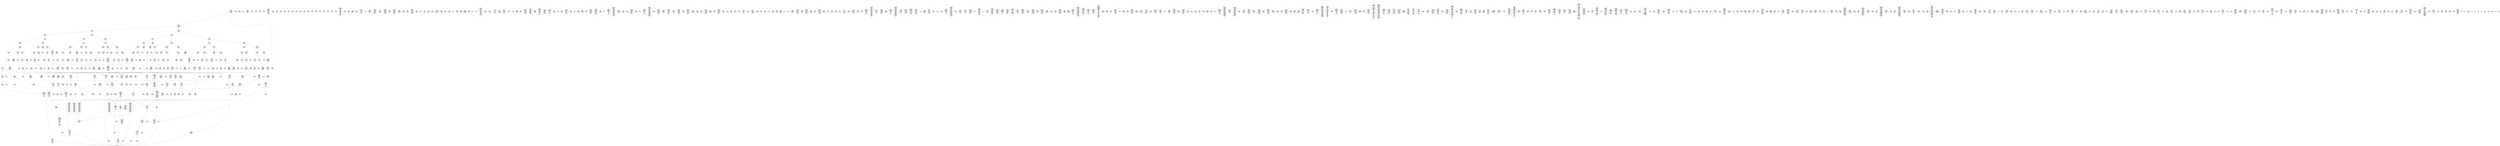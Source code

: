 /* Generated by GvGen v.1.0 (https://www.github.com/stricaud/gvgen) */

digraph G {
compound=true;
   node1 [label="[anywhere]"];
   node2 [label="# 0x0
PUSHX Data
PUSHX Data
MSTORE
PUSHX LogicData
CALLDATASIZE
LT
PUSHX Data
JUMPI
"];
   node3 [label="# 0xd
PUSHX Data
CALLDATALOAD
PUSHX BitData
SHR
PUSHX LogicData
GT
PUSHX Data
JUMPI
"];
   node4 [label="# 0x1e
PUSHX LogicData
GT
PUSHX Data
JUMPI
"];
   node5 [label="# 0x29
PUSHX LogicData
GT
PUSHX Data
JUMPI
"];
   node6 [label="# 0x34
PUSHX LogicData
GT
PUSHX Data
JUMPI
"];
   node7 [label="# 0x3f
PUSHX LogicData
EQ
PUSHX Data
JUMPI
"];
   node8 [label="# 0x4a
PUSHX LogicData
EQ
PUSHX Data
JUMPI
"];
   node9 [label="# 0x55
PUSHX LogicData
EQ
PUSHX Data
JUMPI
"];
   node10 [label="# 0x60
PUSHX LogicData
EQ
PUSHX Data
JUMPI
"];
   node11 [label="# 0x6b
PUSHX Data
REVERT
"];
   node12 [label="# 0x6f
JUMPDEST
PUSHX LogicData
EQ
PUSHX Data
JUMPI
"];
   node13 [label="# 0x7b
PUSHX LogicData
EQ
PUSHX Data
JUMPI
"];
   node14 [label="# 0x86
PUSHX LogicData
EQ
PUSHX Data
JUMPI
"];
   node15 [label="# 0x91
PUSHX Data
REVERT
"];
   node16 [label="# 0x95
JUMPDEST
PUSHX LogicData
GT
PUSHX Data
JUMPI
"];
   node17 [label="# 0xa1
PUSHX LogicData
EQ
PUSHX Data
JUMPI
"];
   node18 [label="# 0xac
PUSHX LogicData
EQ
PUSHX Data
JUMPI
"];
   node19 [label="# 0xb7
PUSHX LogicData
EQ
PUSHX Data
JUMPI
"];
   node20 [label="# 0xc2
PUSHX Data
REVERT
"];
   node21 [label="# 0xc6
JUMPDEST
PUSHX LogicData
EQ
PUSHX Data
JUMPI
"];
   node22 [label="# 0xd2
PUSHX LogicData
EQ
PUSHX Data
JUMPI
"];
   node23 [label="# 0xdd
PUSHX LogicData
EQ
PUSHX Data
JUMPI
"];
   node24 [label="# 0xe8
PUSHX Data
REVERT
"];
   node25 [label="# 0xec
JUMPDEST
PUSHX LogicData
GT
PUSHX Data
JUMPI
"];
   node26 [label="# 0xf8
PUSHX LogicData
GT
PUSHX Data
JUMPI
"];
   node27 [label="# 0x103
PUSHX LogicData
EQ
PUSHX Data
JUMPI
"];
   node28 [label="# 0x10e
PUSHX LogicData
EQ
PUSHX Data
JUMPI
"];
   node29 [label="# 0x119
PUSHX LogicData
EQ
PUSHX Data
JUMPI
"];
   node30 [label="# 0x124
PUSHX Data
REVERT
"];
   node31 [label="# 0x128
JUMPDEST
PUSHX LogicData
EQ
PUSHX Data
JUMPI
"];
   node32 [label="# 0x134
PUSHX LogicData
EQ
PUSHX Data
JUMPI
"];
   node33 [label="# 0x13f
PUSHX LogicData
EQ
PUSHX Data
JUMPI
"];
   node34 [label="# 0x14a
PUSHX Data
REVERT
"];
   node35 [label="# 0x14e
JUMPDEST
PUSHX LogicData
GT
PUSHX Data
JUMPI
"];
   node36 [label="# 0x15a
PUSHX LogicData
EQ
PUSHX Data
JUMPI
"];
   node37 [label="# 0x165
PUSHX LogicData
EQ
PUSHX Data
JUMPI
"];
   node38 [label="# 0x170
PUSHX LogicData
EQ
PUSHX Data
JUMPI
"];
   node39 [label="# 0x17b
PUSHX Data
REVERT
"];
   node40 [label="# 0x17f
JUMPDEST
PUSHX LogicData
EQ
PUSHX Data
JUMPI
"];
   node41 [label="# 0x18b
PUSHX LogicData
EQ
PUSHX Data
JUMPI
"];
   node42 [label="# 0x196
PUSHX LogicData
EQ
PUSHX Data
JUMPI
"];
   node43 [label="# 0x1a1
PUSHX Data
REVERT
"];
   node44 [label="# 0x1a5
JUMPDEST
PUSHX LogicData
GT
PUSHX Data
JUMPI
"];
   node45 [label="# 0x1b1
PUSHX LogicData
GT
PUSHX Data
JUMPI
"];
   node46 [label="# 0x1bc
PUSHX LogicData
GT
PUSHX Data
JUMPI
"];
   node47 [label="# 0x1c7
PUSHX LogicData
EQ
PUSHX Data
JUMPI
"];
   node48 [label="# 0x1d2
PUSHX LogicData
EQ
PUSHX Data
JUMPI
"];
   node49 [label="# 0x1dd
PUSHX LogicData
EQ
PUSHX Data
JUMPI
"];
   node50 [label="# 0x1e8
PUSHX Data
REVERT
"];
   node51 [label="# 0x1ec
JUMPDEST
PUSHX LogicData
EQ
PUSHX Data
JUMPI
"];
   node52 [label="# 0x1f8
PUSHX LogicData
EQ
PUSHX Data
JUMPI
"];
   node53 [label="# 0x203
PUSHX LogicData
EQ
PUSHX Data
JUMPI
"];
   node54 [label="# 0x20e
PUSHX Data
REVERT
"];
   node55 [label="# 0x212
JUMPDEST
PUSHX LogicData
GT
PUSHX Data
JUMPI
"];
   node56 [label="# 0x21e
PUSHX LogicData
EQ
PUSHX Data
JUMPI
"];
   node57 [label="# 0x229
PUSHX LogicData
EQ
PUSHX Data
JUMPI
"];
   node58 [label="# 0x234
PUSHX LogicData
EQ
PUSHX Data
JUMPI
"];
   node59 [label="# 0x23f
PUSHX Data
REVERT
"];
   node60 [label="# 0x243
JUMPDEST
PUSHX LogicData
EQ
PUSHX Data
JUMPI
"];
   node61 [label="# 0x24f
PUSHX LogicData
EQ
PUSHX Data
JUMPI
"];
   node62 [label="# 0x25a
PUSHX LogicData
EQ
PUSHX Data
JUMPI
"];
   node63 [label="# 0x265
PUSHX Data
REVERT
"];
   node64 [label="# 0x269
JUMPDEST
PUSHX LogicData
GT
PUSHX Data
JUMPI
"];
   node65 [label="# 0x275
PUSHX LogicData
GT
PUSHX Data
JUMPI
"];
   node66 [label="# 0x280
PUSHX LogicData
EQ
PUSHX Data
JUMPI
"];
   node67 [label="# 0x28b
PUSHX LogicData
EQ
PUSHX Data
JUMPI
"];
   node68 [label="# 0x296
PUSHX LogicData
EQ
PUSHX Data
JUMPI
"];
   node69 [label="# 0x2a1
PUSHX Data
REVERT
"];
   node70 [label="# 0x2a5
JUMPDEST
PUSHX LogicData
EQ
PUSHX Data
JUMPI
"];
   node71 [label="# 0x2b1
PUSHX LogicData
EQ
PUSHX Data
JUMPI
"];
   node72 [label="# 0x2bc
PUSHX LogicData
EQ
PUSHX Data
JUMPI
"];
   node73 [label="# 0x2c7
PUSHX Data
REVERT
"];
   node74 [label="# 0x2cb
JUMPDEST
PUSHX LogicData
GT
PUSHX Data
JUMPI
"];
   node75 [label="# 0x2d7
PUSHX LogicData
EQ
PUSHX Data
JUMPI
"];
   node76 [label="# 0x2e2
PUSHX LogicData
EQ
PUSHX Data
JUMPI
"];
   node77 [label="# 0x2ed
PUSHX LogicData
EQ
PUSHX Data
JUMPI
"];
   node78 [label="# 0x2f8
PUSHX Data
REVERT
"];
   node79 [label="# 0x2fc
JUMPDEST
PUSHX LogicData
EQ
PUSHX Data
JUMPI
"];
   node80 [label="# 0x308
PUSHX LogicData
EQ
PUSHX Data
JUMPI
"];
   node81 [label="# 0x313
PUSHX LogicData
EQ
PUSHX Data
JUMPI
"];
   node82 [label="# 0x31e
JUMPDEST
PUSHX Data
REVERT
"];
   node83 [label="# 0x323
JUMPDEST
CALLVALUE
ISZERO
PUSHX Data
JUMPI
"];
   node84 [label="# 0x32b
PUSHX Data
REVERT
"];
   node85 [label="# 0x32f
JUMPDEST
PUSHX Data
PUSHX Data
CALLDATASIZE
PUSHX Data
PUSHX Data
JUMP
"];
   node86 [label="# 0x33e
JUMPDEST
PUSHX Data
JUMP
"];
   node87 [label="# 0x343
JUMPDEST
PUSHX MemData
MLOAD
ISZERO
ISZERO
MSTORE
PUSHX ArithData
ADD
"];
   node88 [label="# 0x34f
JUMPDEST
PUSHX MemData
MLOAD
SUB
RETURN
"];
   node89 [label="# 0x358
JUMPDEST
CALLVALUE
ISZERO
PUSHX Data
JUMPI
"];
   node90 [label="# 0x360
PUSHX Data
REVERT
"];
   node91 [label="# 0x364
JUMPDEST
PUSHX Data
PUSHX Data
JUMP
"];
   node92 [label="# 0x36e
JUMPDEST
PUSHX MemData
MLOAD
MSTORE
PUSHX ArithData
ADD
PUSHX Data
JUMP
"];
   node93 [label="# 0x37c
JUMPDEST
PUSHX Data
PUSHX Data
CALLDATASIZE
PUSHX Data
PUSHX Data
JUMP
"];
   node94 [label="# 0x38a
JUMPDEST
PUSHX Data
JUMP
"];
   node95 [label="# 0x38f
JUMPDEST
STOP
"];
   node96 [label="# 0x391
JUMPDEST
CALLVALUE
ISZERO
PUSHX Data
JUMPI
"];
   node97 [label="# 0x399
PUSHX Data
REVERT
"];
   node98 [label="# 0x39d
JUMPDEST
PUSHX Data
PUSHX Data
JUMP
"];
   node99 [label="# 0x3a6
JUMPDEST
PUSHX MemData
MLOAD
PUSHX Data
PUSHX Data
JUMP
"];
   node100 [label="# 0x3b3
JUMPDEST
CALLVALUE
ISZERO
PUSHX Data
JUMPI
"];
   node101 [label="# 0x3bb
PUSHX Data
REVERT
"];
   node102 [label="# 0x3bf
JUMPDEST
PUSHX Data
PUSHX Data
CALLDATASIZE
PUSHX Data
PUSHX Data
JUMP
"];
   node103 [label="# 0x3ce
JUMPDEST
PUSHX Data
JUMP
"];
   node104 [label="# 0x3d3
JUMPDEST
PUSHX MemData
MLOAD
PUSHX ArithData
PUSHX BitData
PUSHX BitData
SHL
SUB
AND
MSTORE
PUSHX ArithData
ADD
PUSHX Data
JUMP
"];
   node105 [label="# 0x3eb
JUMPDEST
CALLVALUE
ISZERO
PUSHX Data
JUMPI
"];
   node106 [label="# 0x3f3
PUSHX Data
REVERT
"];
   node107 [label="# 0x3f7
JUMPDEST
PUSHX Data
PUSHX Data
CALLDATASIZE
PUSHX Data
PUSHX Data
JUMP
"];
   node108 [label="# 0x406
JUMPDEST
PUSHX Data
JUMP
"];
   node109 [label="# 0x40b
JUMPDEST
CALLVALUE
ISZERO
PUSHX Data
JUMPI
"];
   node110 [label="# 0x413
PUSHX Data
REVERT
"];
   node111 [label="# 0x417
JUMPDEST
PUSHX Data
PUSHX Data
JUMP
"];
   node112 [label="# 0x426
JUMPDEST
CALLVALUE
ISZERO
PUSHX Data
JUMPI
"];
   node113 [label="# 0x42e
PUSHX Data
REVERT
"];
   node114 [label="# 0x432
JUMPDEST
PUSHX StorData
SLOAD
PUSHX StorData
SLOAD
ADD
PUSHX Data
JUMP
"];
   node115 [label="# 0x43f
JUMPDEST
CALLVALUE
ISZERO
PUSHX Data
JUMPI
"];
   node116 [label="# 0x447
PUSHX Data
REVERT
"];
   node117 [label="# 0x44b
JUMPDEST
PUSHX Data
PUSHX Data
CALLDATASIZE
PUSHX Data
PUSHX Data
JUMP
"];
   node118 [label="# 0x45a
JUMPDEST
PUSHX Data
JUMP
"];
   node119 [label="# 0x45f
JUMPDEST
CALLVALUE
ISZERO
PUSHX Data
JUMPI
"];
   node120 [label="# 0x467
PUSHX Data
REVERT
"];
   node121 [label="# 0x46b
JUMPDEST
PUSHX StorData
SLOAD
PUSHX Data
PUSHX Data
DIV
PUSHX BitData
AND
JUMP
"];
   node122 [label="# 0x47e
JUMPDEST
CALLVALUE
ISZERO
PUSHX Data
JUMPI
"];
   node123 [label="# 0x486
PUSHX Data
REVERT
"];
   node124 [label="# 0x48a
JUMPDEST
PUSHX Data
PUSHX Data
CALLDATASIZE
PUSHX Data
PUSHX Data
JUMP
"];
   node125 [label="# 0x499
JUMPDEST
PUSHX Data
JUMP
"];
   node126 [label="# 0x49e
JUMPDEST
PUSHX Data
MLOAD
PUSHX ArithData
PUSHX BitData
PUSHX BitData
SHL
SUB
AND
MSTORE
PUSHX ArithData
ADD
MSTORE
ADD
PUSHX Data
JUMP
"];
   node127 [label="# 0x4bd
JUMPDEST
CALLVALUE
ISZERO
PUSHX Data
JUMPI
"];
   node128 [label="# 0x4c5
PUSHX Data
REVERT
"];
   node129 [label="# 0x4c9
JUMPDEST
PUSHX Data
PUSHX Data
CALLDATASIZE
PUSHX Data
PUSHX Data
JUMP
"];
   node130 [label="# 0x4d8
JUMPDEST
PUSHX Data
JUMP
"];
   node131 [label="# 0x4dd
JUMPDEST
CALLVALUE
ISZERO
PUSHX Data
JUMPI
"];
   node132 [label="# 0x4e5
PUSHX Data
REVERT
"];
   node133 [label="# 0x4e9
JUMPDEST
PUSHX Data
PUSHX Data
CALLDATASIZE
PUSHX Data
PUSHX Data
JUMP
"];
   node134 [label="# 0x4f8
JUMPDEST
PUSHX Data
JUMP
"];
   node135 [label="# 0x4fd
JUMPDEST
CALLVALUE
ISZERO
PUSHX Data
JUMPI
"];
   node136 [label="# 0x505
PUSHX Data
REVERT
"];
   node137 [label="# 0x509
JUMPDEST
PUSHX Data
PUSHX Data
JUMP
"];
   node138 [label="# 0x512
JUMPDEST
CALLVALUE
ISZERO
PUSHX Data
JUMPI
"];
   node139 [label="# 0x51a
PUSHX Data
REVERT
"];
   node140 [label="# 0x51e
JUMPDEST
PUSHX Data
PUSHX Data
CALLDATASIZE
PUSHX Data
PUSHX Data
JUMP
"];
   node141 [label="# 0x52d
JUMPDEST
PUSHX Data
JUMP
"];
   node142 [label="# 0x532
JUMPDEST
PUSHX Data
PUSHX Data
CALLDATASIZE
PUSHX Data
PUSHX Data
JUMP
"];
   node143 [label="# 0x540
JUMPDEST
PUSHX Data
JUMP
"];
   node144 [label="# 0x545
JUMPDEST
CALLVALUE
ISZERO
PUSHX Data
JUMPI
"];
   node145 [label="# 0x54d
PUSHX Data
REVERT
"];
   node146 [label="# 0x551
JUMPDEST
PUSHX StorData
SLOAD
PUSHX Data
PUSHX BitData
AND
JUMP
"];
   node147 [label="# 0x55f
JUMPDEST
PUSHX Data
PUSHX Data
CALLDATASIZE
PUSHX Data
PUSHX Data
JUMP
"];
   node148 [label="# 0x56d
JUMPDEST
PUSHX Data
JUMP
"];
   node149 [label="# 0x572
JUMPDEST
CALLVALUE
ISZERO
PUSHX Data
JUMPI
"];
   node150 [label="# 0x57a
PUSHX Data
REVERT
"];
   node151 [label="# 0x57e
JUMPDEST
PUSHX Data
PUSHX Data
JUMP
"];
   node152 [label="# 0x588
JUMPDEST
CALLVALUE
ISZERO
PUSHX Data
JUMPI
"];
   node153 [label="# 0x590
PUSHX Data
REVERT
"];
   node154 [label="# 0x594
JUMPDEST
PUSHX Data
PUSHX Data
JUMP
"];
   node155 [label="# 0x59d
JUMPDEST
CALLVALUE
ISZERO
PUSHX Data
JUMPI
"];
   node156 [label="# 0x5a5
PUSHX Data
REVERT
"];
   node157 [label="# 0x5a9
JUMPDEST
PUSHX Data
PUSHX Data
CALLDATASIZE
PUSHX Data
PUSHX Data
JUMP
"];
   node158 [label="# 0x5b8
JUMPDEST
PUSHX Data
JUMP
"];
   node159 [label="# 0x5bd
JUMPDEST
CALLVALUE
ISZERO
PUSHX Data
JUMPI
"];
   node160 [label="# 0x5c5
PUSHX Data
REVERT
"];
   node161 [label="# 0x5c9
JUMPDEST
PUSHX Data
PUSHX Data
CALLDATASIZE
PUSHX Data
PUSHX Data
JUMP
"];
   node162 [label="# 0x5d8
JUMPDEST
PUSHX Data
JUMP
"];
   node163 [label="# 0x5dd
JUMPDEST
CALLVALUE
ISZERO
PUSHX Data
JUMPI
"];
   node164 [label="# 0x5e5
PUSHX Data
REVERT
"];
   node165 [label="# 0x5e9
JUMPDEST
PUSHX Data
PUSHX Data
CALLDATASIZE
PUSHX Data
PUSHX Data
JUMP
"];
   node166 [label="# 0x5f8
JUMPDEST
PUSHX Data
JUMP
"];
   node167 [label="# 0x5fd
JUMPDEST
CALLVALUE
ISZERO
PUSHX Data
JUMPI
"];
   node168 [label="# 0x605
PUSHX Data
REVERT
"];
   node169 [label="# 0x609
JUMPDEST
PUSHX Data
PUSHX Data
CALLDATASIZE
PUSHX Data
PUSHX Data
JUMP
"];
   node170 [label="# 0x618
JUMPDEST
PUSHX Data
JUMP
"];
   node171 [label="# 0x61d
JUMPDEST
CALLVALUE
ISZERO
PUSHX Data
JUMPI
"];
   node172 [label="# 0x625
PUSHX Data
REVERT
"];
   node173 [label="# 0x629
JUMPDEST
PUSHX Data
PUSHX Data
CALLDATASIZE
PUSHX Data
PUSHX Data
JUMP
"];
   node174 [label="# 0x638
JUMPDEST
PUSHX Data
JUMP
"];
   node175 [label="# 0x63d
JUMPDEST
CALLVALUE
ISZERO
PUSHX Data
JUMPI
"];
   node176 [label="# 0x645
PUSHX Data
REVERT
"];
   node177 [label="# 0x649
JUMPDEST
PUSHX StorData
SLOAD
PUSHX Data
JUMP
"];
   node178 [label="# 0x652
JUMPDEST
CALLVALUE
ISZERO
PUSHX Data
JUMPI
"];
   node179 [label="# 0x65a
PUSHX Data
REVERT
"];
   node180 [label="# 0x65e
JUMPDEST
PUSHX Data
PUSHX Data
CALLDATASIZE
PUSHX Data
PUSHX Data
JUMP
"];
   node181 [label="# 0x66d
JUMPDEST
PUSHX Data
JUMP
"];
   node182 [label="# 0x672
JUMPDEST
CALLVALUE
ISZERO
PUSHX Data
JUMPI
"];
   node183 [label="# 0x67a
PUSHX Data
REVERT
"];
   node184 [label="# 0x67e
JUMPDEST
PUSHX Data
PUSHX Data
JUMP
"];
   node185 [label="# 0x687
JUMPDEST
PUSHX Data
PUSHX Data
CALLDATASIZE
PUSHX Data
PUSHX Data
JUMP
"];
   node186 [label="# 0x695
JUMPDEST
PUSHX Data
JUMP
"];
   node187 [label="# 0x69a
JUMPDEST
CALLVALUE
ISZERO
PUSHX Data
JUMPI
"];
   node188 [label="# 0x6a2
PUSHX Data
REVERT
"];
   node189 [label="# 0x6a6
JUMPDEST
PUSHX Data
PUSHX Data
JUMP
"];
   node190 [label="# 0x6af
JUMPDEST
CALLVALUE
ISZERO
PUSHX Data
JUMPI
"];
   node191 [label="# 0x6b7
PUSHX Data
REVERT
"];
   node192 [label="# 0x6bb
JUMPDEST
PUSHX StorData
SLOAD
PUSHX ArithData
PUSHX BitData
PUSHX BitData
SHL
SUB
AND
PUSHX Data
JUMP
"];
   node193 [label="# 0x6cd
JUMPDEST
CALLVALUE
ISZERO
PUSHX Data
JUMPI
"];
   node194 [label="# 0x6d5
PUSHX Data
REVERT
"];
   node195 [label="# 0x6d9
JUMPDEST
PUSHX Data
PUSHX Data
CALLDATASIZE
PUSHX Data
PUSHX Data
JUMP
"];
   node196 [label="# 0x6e8
JUMPDEST
PUSHX Data
JUMP
"];
   node197 [label="# 0x6ed
JUMPDEST
CALLVALUE
ISZERO
PUSHX Data
JUMPI
"];
   node198 [label="# 0x6f5
PUSHX Data
REVERT
"];
   node199 [label="# 0x6f9
JUMPDEST
PUSHX Data
PUSHX Data
JUMP
"];
   node200 [label="# 0x702
JUMPDEST
CALLVALUE
ISZERO
PUSHX Data
JUMPI
"];
   node201 [label="# 0x70a
PUSHX Data
REVERT
"];
   node202 [label="# 0x70e
JUMPDEST
PUSHX Data
PUSHX Data
JUMP
"];
   node203 [label="# 0x717
JUMPDEST
CALLVALUE
ISZERO
PUSHX Data
JUMPI
"];
   node204 [label="# 0x71f
PUSHX Data
REVERT
"];
   node205 [label="# 0x723
JUMPDEST
PUSHX Data
PUSHX StorData
SLOAD
JUMP
"];
   node206 [label="# 0x72d
JUMPDEST
CALLVALUE
ISZERO
PUSHX Data
JUMPI
"];
   node207 [label="# 0x735
PUSHX Data
REVERT
"];
   node208 [label="# 0x739
JUMPDEST
PUSHX Data
PUSHX Data
CALLDATASIZE
PUSHX Data
PUSHX Data
JUMP
"];
   node209 [label="# 0x748
JUMPDEST
PUSHX Data
JUMP
"];
   node210 [label="# 0x74d
JUMPDEST
CALLVALUE
ISZERO
PUSHX Data
JUMPI
"];
   node211 [label="# 0x755
PUSHX Data
REVERT
"];
   node212 [label="# 0x759
JUMPDEST
PUSHX StorData
SLOAD
PUSHX Data
PUSHX ArithData
PUSHX BitData
PUSHX BitData
SHL
SUB
AND
JUMP
"];
   node213 [label="# 0x76d
JUMPDEST
CALLVALUE
ISZERO
PUSHX Data
JUMPI
"];
   node214 [label="# 0x775
PUSHX Data
REVERT
"];
   node215 [label="# 0x779
JUMPDEST
PUSHX StorData
SLOAD
PUSHX Data
JUMP
"];
   node216 [label="# 0x782
JUMPDEST
CALLVALUE
ISZERO
PUSHX Data
JUMPI
"];
   node217 [label="# 0x78a
PUSHX Data
REVERT
"];
   node218 [label="# 0x78e
JUMPDEST
PUSHX Data
PUSHX Data
CALLDATASIZE
PUSHX Data
PUSHX Data
JUMP
"];
   node219 [label="# 0x79d
JUMPDEST
PUSHX Data
JUMP
"];
   node220 [label="# 0x7a2
JUMPDEST
CALLVALUE
ISZERO
PUSHX Data
JUMPI
"];
   node221 [label="# 0x7aa
PUSHX Data
REVERT
"];
   node222 [label="# 0x7ae
JUMPDEST
PUSHX Data
PUSHX Data
JUMP
"];
   node223 [label="# 0x7be
JUMPDEST
CALLVALUE
ISZERO
PUSHX Data
JUMPI
"];
   node224 [label="# 0x7c6
PUSHX Data
REVERT
"];
   node225 [label="# 0x7ca
JUMPDEST
PUSHX StorData
SLOAD
PUSHX Data
PUSHX Data
DIV
PUSHX ArithData
PUSHX BitData
PUSHX BitData
SHL
SUB
AND
JUMP
"];
   node226 [label="# 0x7e4
JUMPDEST
CALLVALUE
ISZERO
PUSHX Data
JUMPI
"];
   node227 [label="# 0x7ec
PUSHX Data
REVERT
"];
   node228 [label="# 0x7f0
JUMPDEST
PUSHX Data
PUSHX Data
CALLDATASIZE
PUSHX Data
PUSHX Data
JUMP
"];
   node229 [label="# 0x7ff
JUMPDEST
PUSHX Data
JUMP
"];
   node230 [label="# 0x804
JUMPDEST
CALLVALUE
ISZERO
PUSHX Data
JUMPI
"];
   node231 [label="# 0x80c
PUSHX Data
REVERT
"];
   node232 [label="# 0x810
JUMPDEST
PUSHX StorData
SLOAD
PUSHX Data
PUSHX BitData
AND
JUMP
"];
   node233 [label="# 0x81e
JUMPDEST
CALLVALUE
ISZERO
PUSHX Data
JUMPI
"];
   node234 [label="# 0x826
PUSHX Data
REVERT
"];
   node235 [label="# 0x82a
JUMPDEST
PUSHX Data
PUSHX Data
JUMP
"];
   node236 [label="# 0x833
JUMPDEST
PUSHX Data
PUSHX Data
CALLDATASIZE
PUSHX Data
PUSHX Data
JUMP
"];
   node237 [label="# 0x841
JUMPDEST
PUSHX Data
JUMP
"];
   node238 [label="# 0x846
JUMPDEST
CALLVALUE
ISZERO
PUSHX Data
JUMPI
"];
   node239 [label="# 0x84e
PUSHX Data
REVERT
"];
   node240 [label="# 0x852
JUMPDEST
PUSHX Data
PUSHX Data
CALLDATASIZE
PUSHX Data
PUSHX Data
JUMP
"];
   node241 [label="# 0x861
JUMPDEST
PUSHX ArithData
PUSHX BitData
PUSHX BitData
SHL
SUB
AND
PUSHX Data
MSTORE
PUSHX Data
PUSHX Data
MSTORE
PUSHX Data
SHA3
AND
MSTORE
MSTORE
SHA3
SLOAD
PUSHX BitData
AND
JUMP
"];
   node242 [label="# 0x88f
JUMPDEST
CALLVALUE
ISZERO
PUSHX Data
JUMPI
"];
   node243 [label="# 0x897
PUSHX Data
REVERT
"];
   node244 [label="# 0x89b
JUMPDEST
PUSHX Data
PUSHX Data
CALLDATASIZE
PUSHX Data
PUSHX Data
JUMP
"];
   node245 [label="# 0x8aa
JUMPDEST
PUSHX Data
JUMP
"];
   node246 [label="# 0x8af
JUMPDEST
CALLVALUE
ISZERO
PUSHX Data
JUMPI
"];
   node247 [label="# 0x8b7
PUSHX Data
REVERT
"];
   node248 [label="# 0x8bb
JUMPDEST
PUSHX Data
PUSHX Data
JUMP
"];
   node249 [label="# 0x8c4
JUMPDEST
PUSHX Data
PUSHX Data
CALLDATASIZE
PUSHX Data
PUSHX Data
JUMP
"];
   node250 [label="# 0x8d2
JUMPDEST
PUSHX Data
JUMP
"];
   node251 [label="# 0x8d7
JUMPDEST
PUSHX Data
PUSHX Data
PUSHX Data
JUMP
"];
   node252 [label="# 0x8e2
JUMPDEST
PUSHX Data
JUMPI
"];
   node253 [label="# 0x8e8
PUSHX ArithData
PUSHX BitData
PUSHX BitData
SHL
SUB
NOT
AND
PUSHX BitData
PUSHX BitData
SHL
EQ
"];
   node254 [label="# 0x8fd
JUMPDEST
JUMP
"];
   node255 [label="# 0x903
JUMPDEST
PUSHX StorData
SLOAD
PUSHX BitData
AND
PUSHX Data
JUMPI
"];
   node256 [label="# 0x90e
PUSHX MemData
MLOAD
PUSHX BitData
PUSHX BitData
SHL
MSTORE
PUSHX ArithData
ADD
PUSHX MemData
MLOAD
SUB
REVERT
"];
   node257 [label="# 0x926
JUMPDEST
PUSHX LogicData
GT
ISZERO
PUSHX Data
JUMPI
"];
   node258 [label="# 0x930
PUSHX MemData
MLOAD
PUSHX BitData
PUSHX BitData
SHL
MSTORE
PUSHX ArithData
ADD
PUSHX MemData
MLOAD
SUB
REVERT
"];
   node259 [label="# 0x948
JUMPDEST
ORIGIN
CALLER
EQ
PUSHX Data
JUMPI
"];
   node260 [label="# 0x950
PUSHX MemData
MLOAD
PUSHX BitData
PUSHX BitData
SHL
MSTORE
PUSHX ArithData
ADD
PUSHX MemData
MLOAD
SUB
REVERT
"];
   node261 [label="# 0x968
JUMPDEST
PUSHX Data
PUSHX Data
PUSHX StorData
SLOAD
JUMP
"];
   node262 [label="# 0x975
JUMPDEST
PUSHX Data
PUSHX Data
JUMP
"];
   node263 [label="# 0x97f
JUMPDEST
GT
ISZERO
PUSHX Data
JUMPI
"];
   node264 [label="# 0x986
PUSHX MemData
MLOAD
PUSHX BitData
PUSHX BitData
SHL
MSTORE
PUSHX ArithData
ADD
PUSHX MemData
MLOAD
SUB
REVERT
"];
   node265 [label="# 0x99e
JUMPDEST
PUSHX Data
PUSHX Data
JUMP
"];
   node266 [label="# 0x9aa
JUMPDEST
PUSHX Data
"];
   node267 [label="# 0x9ae
JUMPDEST
LT
ISZERO
PUSHX Data
JUMPI
"];
   node268 [label="# 0x9b7
PUSHX Data
CALLER
LT
PUSHX Data
JUMPI
"];
   node269 [label="# 0x9c5
PUSHX Data
PUSHX Data
JUMP
"];
   node270 [label="# 0x9cc
JUMPDEST
PUSHX ArithData
MUL
ADD
CALLDATALOAD
PUSHX Data
JUMP
"];
   node271 [label="# 0x9d8
JUMPDEST
PUSHX Data
PUSHX Data
JUMP
"];
   node272 [label="# 0x9e2
JUMPDEST
PUSHX Data
JUMP
"];
   node273 [label="# 0x9ea
JUMPDEST
PUSHX Data
JUMPI
"];
   node274 [label="# 0x9f1
PUSHX Data
JUMP
"];
   node275 [label="# 0x9f6
JUMPDEST
PUSHX Data
PUSHX Data
JUMP
"];
   node276 [label="# 0xa02
JUMPDEST
PUSHX Data
CALLER
PUSHX Data
JUMP
"];
   node277 [label="# 0xa0c
JUMPDEST
PUSHX Data
PUSHX Data
PUSHX Data
PUSHX Data
JUMP
"];
   node278 [label="# 0xa20
JUMPDEST
PUSHX Data
JUMP
"];
   node279 [label="# 0xa25
JUMPDEST
"];
   node280 [label="# 0xa27
JUMPDEST
JUMP
"];
   node281 [label="# 0xa31
JUMPDEST
PUSHX Data
PUSHX StorData
SLOAD
PUSHX Data
PUSHX Data
JUMP
"];
   node282 [label="# 0xa40
JUMPDEST
PUSHX ArithData
ADD
PUSHX ArithData
DIV
MUL
PUSHX ArithData
ADD
PUSHX MemData
MLOAD
ADD
PUSHX Data
MSTORE
MSTORE
PUSHX ArithData
ADD
SLOAD
PUSHX Data
PUSHX Data
JUMP
"];
   node283 [label="# 0xa6c
JUMPDEST
ISZERO
PUSHX Data
JUMPI
"];
   node284 [label="# 0xa73
PUSHX LogicData
LT
PUSHX Data
JUMPI
"];
   node285 [label="# 0xa7b
PUSHX ArithData
SLOAD
DIV
MUL
MSTORE
PUSHX ArithData
ADD
PUSHX Data
JUMP
"];
   node286 [label="# 0xa8e
JUMPDEST
ADD
PUSHX Data
MSTORE
PUSHX Data
PUSHX Data
SHA3
"];
   node287 [label="# 0xa9c
JUMPDEST
SLOAD
MSTORE
PUSHX ArithData
ADD
PUSHX ArithData
ADD
GT
PUSHX Data
JUMPI
"];
   node288 [label="# 0xab0
SUB
PUSHX BitData
AND
ADD
"];
   node289 [label="# 0xab9
JUMPDEST
JUMP
"];
   node290 [label="# 0xac3
JUMPDEST
PUSHX Data
PUSHX Data
PUSHX Data
JUMP
"];
   node291 [label="# 0xace
JUMPDEST
PUSHX Data
JUMPI
"];
   node292 [label="# 0xad3
PUSHX MemData
MLOAD
PUSHX BitData
PUSHX BitData
SHL
MSTORE
PUSHX ArithData
ADD
PUSHX MemData
MLOAD
SUB
REVERT
"];
   node293 [label="# 0xaeb
JUMPDEST
PUSHX Data
MSTORE
PUSHX Data
PUSHX Data
MSTORE
PUSHX Data
SHA3
SLOAD
PUSHX ArithData
PUSHX BitData
PUSHX BitData
SHL
SUB
AND
JUMP
"];
   node294 [label="# 0xb07
JUMPDEST
PUSHX Data
PUSHX Data
PUSHX Data
JUMP
"];
   node295 [label="# 0xb12
JUMPDEST
PUSHX ArithData
PUSHX BitData
PUSHX BitData
SHL
SUB
AND
PUSHX ArithData
PUSHX BitData
PUSHX BitData
SHL
SUB
AND
EQ
ISZERO
PUSHX Data
JUMPI
"];
   node296 [label="# 0xb2f
PUSHX MemData
MLOAD
PUSHX BitData
PUSHX BitData
SHL
MSTORE
PUSHX ArithData
ADD
PUSHX MemData
MLOAD
SUB
REVERT
"];
   node297 [label="# 0xb47
JUMPDEST
CALLER
PUSHX ArithData
PUSHX BitData
PUSHX BitData
SHL
SUB
AND
EQ
ISZERO
PUSHX Data
JUMPI
"];
   node298 [label="# 0xb5b
PUSHX Data
CALLER
PUSHX Data
JUMP
"];
   node299 [label="# 0xb65
JUMPDEST
ISZERO
"];
   node300 [label="# 0xb67
JUMPDEST
ISZERO
PUSHX Data
JUMPI
"];
   node301 [label="# 0xb6d
PUSHX MemData
MLOAD
PUSHX BitData
PUSHX BitData
SHL
MSTORE
PUSHX ArithData
ADD
PUSHX MemData
MLOAD
SUB
REVERT
"];
   node302 [label="# 0xb85
JUMPDEST
PUSHX Data
PUSHX Data
JUMP
"];
   node303 [label="# 0xb90
JUMPDEST
JUMP
"];
   node304 [label="# 0xb95
JUMPDEST
PUSHX Data
PUSHX Data
JUMP
"];
   node305 [label="# 0xba0
JUMPDEST
PUSHX Data
PUSHX Data
PUSHX Data
JUMP
"];
   node306 [label="# 0xbac
JUMPDEST
PUSHX Data
JUMPI
"];
   node307 [label="# 0xbb1
PUSHX MemData
MLOAD
PUSHX BitData
PUSHX BitData
SHL
MSTORE
PUSHX ArithData
ADD
PUSHX MemData
MLOAD
SUB
REVERT
"];
   node308 [label="# 0xbc9
JUMPDEST
PUSHX StorData
SLOAD
PUSHX StorData
SLOAD
PUSHX ArithData
PUSHX BitData
PUSHX BitData
SHL
SUB
AND
PUSHX Data
PUSHX Data
PUSHX Data
JUMP
"];
   node309 [label="# 0xbe8
JUMPDEST
PUSHX Data
PUSHX Data
JUMP
"];
   node310 [label="# 0xbf2
JUMPDEST
"];
   node311 [label="# 0xbf7
JUMPDEST
JUMP
"];
   node312 [label="# 0xbfe
JUMPDEST
PUSHX StorData
SLOAD
PUSHX ArithData
PUSHX BitData
PUSHX BitData
SHL
SUB
AND
CALLER
EQ
PUSHX Data
JUMPI
"];
   node313 [label="# 0xc11
PUSHX MemData
MLOAD
PUSHX BitData
PUSHX BitData
SHL
MSTORE
PUSHX Data
PUSHX ArithData
ADD
MSTORE
PUSHX ArithData
ADD
MSTORE
PUSHX MemData
MLOAD
PUSHX Data
PUSHX Data
CODECOPY
MLOAD
MSTORE
PUSHX ArithData
ADD
MSTORE
PUSHX ArithData
ADD
"];
   node314 [label="# 0xc42
JUMPDEST
PUSHX MemData
MLOAD
SUB
REVERT
"];
   node315 [label="# 0xc4b
JUMPDEST
PUSHX Data
PUSHX Data
PUSHX StorData
SLOAD
JUMP
"];
   node316 [label="# 0xc58
JUMPDEST
PUSHX Data
PUSHX Data
JUMP
"];
   node317 [label="# 0xc62
JUMPDEST
GT
ISZERO
PUSHX Data
JUMPI
"];
   node318 [label="# 0xc69
PUSHX MemData
MLOAD
PUSHX BitData
PUSHX BitData
SHL
MSTORE
PUSHX ArithData
ADD
PUSHX MemData
MLOAD
SUB
REVERT
"];
   node319 [label="# 0xc81
JUMPDEST
PUSHX Data
PUSHX Data
JUMP
"];
   node320 [label="# 0xc8b
JUMPDEST
JUMP
"];
   node321 [label="# 0xc8f
JUMPDEST
PUSHX StorData
SLOAD
PUSHX ArithData
PUSHX BitData
PUSHX BitData
SHL
SUB
AND
CALLER
EQ
PUSHX Data
JUMPI
"];
   node322 [label="# 0xca2
PUSHX MemData
MLOAD
PUSHX BitData
PUSHX BitData
SHL
MSTORE
PUSHX Data
PUSHX ArithData
ADD
MSTORE
PUSHX ArithData
ADD
MSTORE
PUSHX MemData
MLOAD
PUSHX Data
PUSHX Data
CODECOPY
MLOAD
MSTORE
PUSHX ArithData
ADD
MSTORE
PUSHX ArithData
ADD
PUSHX Data
JUMP
"];
   node323 [label="# 0xcd7
JUMPDEST
PUSHX Data
PUSHX Data
JUMP
"];
   node324 [label="# 0xce1
JUMPDEST
PUSHX StorData
SLOAD
PUSHX ArithData
PUSHX BitData
PUSHX BitData
SHL
SUB
AND
CALLER
EQ
PUSHX Data
JUMPI
"];
   node325 [label="# 0xcf4
PUSHX MemData
MLOAD
PUSHX BitData
PUSHX BitData
SHL
MSTORE
PUSHX Data
PUSHX ArithData
ADD
MSTORE
PUSHX ArithData
ADD
MSTORE
PUSHX MemData
MLOAD
PUSHX Data
PUSHX Data
CODECOPY
MLOAD
MSTORE
PUSHX ArithData
ADD
MSTORE
PUSHX ArithData
ADD
PUSHX Data
JUMP
"];
   node326 [label="# 0xd29
JUMPDEST
PUSHX MemData
MLOAD
PUSHX Data
CALLER
SELFBALANCE
GAS
CALL
RETURNDATASIZE
PUSHX LogicData
EQ
PUSHX Data
JUMPI
"];
   node327 [label="# 0xd4a
PUSHX MemData
MLOAD
PUSHX BitData
NOT
PUSHX ArithData
RETURNDATASIZE
ADD
AND
ADD
PUSHX Data
MSTORE
RETURNDATASIZE
MSTORE
RETURNDATASIZE
PUSHX Data
PUSHX ArithData
ADD
RETURNDATACOPY
PUSHX Data
JUMP
"];
   node328 [label="# 0xd6b
JUMPDEST
PUSHX Data
"];
   node329 [label="# 0xd70
JUMPDEST
PUSHX Data
JUMPI
"];
   node330 [label="# 0xd7a
PUSHX MemData
MLOAD
PUSHX BitData
PUSHX BitData
SHL
MSTORE
PUSHX ArithData
ADD
PUSHX MemData
MLOAD
SUB
REVERT
"];
   node331 [label="# 0xd92
JUMPDEST
JUMP
"];
   node332 [label="# 0xd95
JUMPDEST
PUSHX Data
PUSHX MemData
MLOAD
PUSHX ArithData
ADD
PUSHX Data
MSTORE
PUSHX Data
MSTORE
PUSHX Data
JUMP
"];
   node333 [label="# 0xdb0
JUMPDEST
PUSHX StorData
SLOAD
PUSHX BitData
AND
PUSHX Data
JUMPI
"];
   node334 [label="# 0xdbb
PUSHX MemData
MLOAD
PUSHX BitData
PUSHX BitData
SHL
MSTORE
PUSHX ArithData
ADD
PUSHX MemData
MLOAD
SUB
REVERT
"];
   node335 [label="# 0xdd3
JUMPDEST
PUSHX LogicData
GT
ISZERO
PUSHX Data
JUMPI
"];
   node336 [label="# 0xddd
PUSHX MemData
MLOAD
PUSHX BitData
PUSHX BitData
SHL
MSTORE
PUSHX ArithData
ADD
PUSHX MemData
MLOAD
SUB
REVERT
"];
   node337 [label="# 0xdf5
JUMPDEST
ORIGIN
CALLER
EQ
PUSHX Data
JUMPI
"];
   node338 [label="# 0xdfd
PUSHX MemData
MLOAD
PUSHX BitData
PUSHX BitData
SHL
MSTORE
PUSHX ArithData
ADD
PUSHX MemData
MLOAD
SUB
REVERT
"];
   node339 [label="# 0xe15
JUMPDEST
PUSHX Data
PUSHX Data
PUSHX StorData
SLOAD
JUMP
"];
   node340 [label="# 0xe22
JUMPDEST
PUSHX Data
PUSHX Data
JUMP
"];
   node341 [label="# 0xe2c
JUMPDEST
GT
ISZERO
PUSHX Data
JUMPI
"];
   node342 [label="# 0xe33
PUSHX MemData
MLOAD
PUSHX BitData
PUSHX BitData
SHL
MSTORE
PUSHX ArithData
ADD
PUSHX MemData
MLOAD
SUB
REVERT
"];
   node343 [label="# 0xe4b
JUMPDEST
PUSHX Data
PUSHX Data
PUSHX Data
JUMP
"];
   node344 [label="# 0xe58
JUMPDEST
GT
ISZERO
PUSHX Data
JUMPI
"];
   node345 [label="# 0xe5f
PUSHX MemData
MLOAD
PUSHX BitData
PUSHX BitData
SHL
MSTORE
PUSHX ArithData
ADD
PUSHX MemData
MLOAD
SUB
REVERT
"];
   node346 [label="# 0xe77
JUMPDEST
PUSHX Data
PUSHX Data
JUMP
"];
   node347 [label="# 0xe83
JUMPDEST
PUSHX Data
"];
   node348 [label="# 0xe86
JUMPDEST
LT
ISZERO
PUSHX Data
JUMPI
"];
   node349 [label="# 0xe8f
PUSHX Data
LT
PUSHX Data
JUMPI
"];
   node350 [label="# 0xe9d
PUSHX Data
PUSHX Data
JUMP
"];
   node351 [label="# 0xea4
JUMPDEST
PUSHX ArithData
MUL
ADD
CALLDATALOAD
LT
PUSHX Data
JUMPI
"];
   node352 [label="# 0xeb3
PUSHX Data
PUSHX Data
JUMP
"];
   node353 [label="# 0xeba
JUMPDEST
PUSHX ArithData
MUL
ADD
CALLDATALOAD
PUSHX Data
CALLER
PUSHX Data
JUMP
"];
   node354 [label="# 0xecd
JUMPDEST
PUSHX Data
PUSHX Data
JUMP
"];
   node355 [label="# 0xed8
JUMPDEST
PUSHX Data
JUMP
"];
   node356 [label="# 0xee0
JUMPDEST
PUSHX Data
JUMPI
"];
   node357 [label="# 0xee7
PUSHX Data
JUMP
"];
   node358 [label="# 0xeec
JUMPDEST
PUSHX Data
PUSHX Data
JUMP
"];
   node359 [label="# 0xef8
JUMPDEST
PUSHX Data
CALLER
PUSHX Data
JUMP
"];
   node360 [label="# 0xf02
JUMPDEST
PUSHX Data
PUSHX Data
PUSHX Data
PUSHX Data
JUMP
"];
   node361 [label="# 0xf16
JUMPDEST
"];
   node362 [label="# 0xf18
JUMPDEST
JUMP
"];
   node363 [label="# 0xf24
JUMPDEST
PUSHX StorData
SLOAD
PUSHX BitData
AND
PUSHX Data
JUMPI
"];
   node364 [label="# 0xf2f
PUSHX MemData
MLOAD
PUSHX BitData
PUSHX BitData
SHL
MSTORE
PUSHX ArithData
ADD
PUSHX MemData
MLOAD
SUB
REVERT
"];
   node365 [label="# 0xf47
JUMPDEST
ORIGIN
CALLER
EQ
PUSHX Data
JUMPI
"];
   node366 [label="# 0xf4f
PUSHX MemData
MLOAD
PUSHX BitData
PUSHX BitData
SHL
MSTORE
PUSHX ArithData
ADD
PUSHX MemData
MLOAD
SUB
REVERT
"];
   node367 [label="# 0xf67
JUMPDEST
PUSHX Data
PUSHX Data
PUSHX Data
JUMP
"];
   node368 [label="# 0xf74
JUMPDEST
GT
ISZERO
PUSHX Data
JUMPI
"];
   node369 [label="# 0xf7b
PUSHX MemData
MLOAD
PUSHX BitData
PUSHX BitData
SHL
MSTORE
PUSHX ArithData
ADD
PUSHX MemData
MLOAD
SUB
REVERT
"];
   node370 [label="# 0xf93
JUMPDEST
PUSHX Data
PUSHX Data
JUMP
"];
   node371 [label="# 0xf9f
JUMPDEST
PUSHX Data
"];
   node372 [label="# 0xfa2
JUMPDEST
LT
ISZERO
PUSHX Data
JUMPI
"];
   node373 [label="# 0xfab
PUSHX Data
LT
PUSHX Data
JUMPI
"];
   node374 [label="# 0xfb9
PUSHX Data
PUSHX Data
JUMP
"];
   node375 [label="# 0xfc0
JUMPDEST
PUSHX ArithData
MUL
ADD
CALLDATALOAD
LT
PUSHX Data
JUMPI
"];
   node376 [label="# 0xfcf
PUSHX Data
PUSHX Data
JUMP
"];
   node377 [label="# 0xfd6
JUMPDEST
PUSHX ArithData
MUL
ADD
CALLDATALOAD
PUSHX Data
CALLER
PUSHX Data
JUMP
"];
   node378 [label="# 0xfe9
JUMPDEST
PUSHX Data
PUSHX Data
JUMP
"];
   node379 [label="# 0xff4
JUMPDEST
PUSHX Data
JUMP
"];
   node380 [label="# 0xffc
JUMPDEST
PUSHX StorData
SLOAD
PUSHX ArithData
PUSHX BitData
PUSHX BitData
SHL
SUB
AND
CALLER
EQ
PUSHX Data
JUMPI
"];
   node381 [label="# 0x100f
PUSHX MemData
MLOAD
PUSHX BitData
PUSHX BitData
SHL
MSTORE
PUSHX Data
PUSHX ArithData
ADD
MSTORE
PUSHX ArithData
ADD
MSTORE
PUSHX MemData
MLOAD
PUSHX Data
PUSHX Data
CODECOPY
MLOAD
MSTORE
PUSHX ArithData
ADD
MSTORE
PUSHX ArithData
ADD
PUSHX Data
JUMP
"];
   node382 [label="# 0x1044
JUMPDEST
PUSHX StorData
SLOAD
PUSHX BitData
AND
ISZERO
PUSHX Data
JUMPI
"];
   node383 [label="# 0x1050
PUSHX MemData
MLOAD
PUSHX BitData
PUSHX BitData
SHL
MSTORE
PUSHX ArithData
ADD
PUSHX MemData
MLOAD
SUB
REVERT
"];
   node384 [label="# 0x1068
JUMPDEST
PUSHX StorData
SLOAD
PUSHX BitData
NOT
AND
PUSHX BitData
OR
SSTORE
JUMP
"];
   node385 [label="# 0x1077
JUMPDEST
PUSHX StorData
SLOAD
PUSHX ArithData
PUSHX BitData
PUSHX BitData
SHL
SUB
AND
CALLER
EQ
PUSHX Data
JUMPI
"];
   node386 [label="# 0x108a
PUSHX MemData
MLOAD
PUSHX BitData
PUSHX BitData
SHL
MSTORE
PUSHX Data
PUSHX ArithData
ADD
MSTORE
PUSHX ArithData
ADD
MSTORE
PUSHX MemData
MLOAD
PUSHX Data
PUSHX Data
CODECOPY
MLOAD
MSTORE
PUSHX ArithData
ADD
MSTORE
PUSHX ArithData
ADD
PUSHX Data
JUMP
"];
   node387 [label="# 0x10bf
JUMPDEST
PUSHX StorData
SLOAD
PUSHX BitData
AND
ISZERO
PUSHX Data
JUMPI
"];
   node388 [label="# 0x10cb
PUSHX MemData
MLOAD
PUSHX BitData
PUSHX BitData
SHL
MSTORE
PUSHX ArithData
ADD
PUSHX MemData
MLOAD
SUB
REVERT
"];
   node389 [label="# 0x10e3
JUMPDEST
PUSHX Data
PUSHX Data
PUSHX Data
JUMP
"];
   node390 [label="# 0x10ef
JUMPDEST
PUSHX StorData
SLOAD
PUSHX ArithData
PUSHX BitData
PUSHX BitData
SHL
SUB
AND
CALLER
EQ
PUSHX Data
JUMPI
"];
   node391 [label="# 0x1102
PUSHX MemData
MLOAD
PUSHX BitData
PUSHX BitData
SHL
MSTORE
PUSHX Data
PUSHX ArithData
ADD
MSTORE
PUSHX ArithData
ADD
MSTORE
PUSHX MemData
MLOAD
PUSHX Data
PUSHX Data
CODECOPY
MLOAD
MSTORE
PUSHX ArithData
ADD
MSTORE
PUSHX ArithData
ADD
PUSHX Data
JUMP
"];
   node392 [label="# 0x1137
JUMPDEST
PUSHX ArithData
PUSHX BitData
PUSHX BitData
SHL
SUB
AND
PUSHX Data
JUMPI
"];
   node393 [label="# 0x1146
PUSHX MemData
MLOAD
PUSHX BitData
PUSHX BitData
SHL
MSTORE
PUSHX ArithData
ADD
PUSHX MemData
MLOAD
SUB
REVERT
"];
   node394 [label="# 0x115e
JUMPDEST
PUSHX StorData
SLOAD
PUSHX ArithData
PUSHX BitData
PUSHX BitData
SHL
SUB
AND
PUSHX ArithData
MUL
PUSHX BitData
AND
OR
SSTORE
JUMP
"];
   node395 [label="# 0x119e
JUMPDEST
PUSHX Data
DIV
PUSHX ArithData
ADD
SLOAD
PUSHX Data
PUSHX BitData
AND
SHR
PUSHX BitData
AND
PUSHX Data
JUMPI
"];
   node396 [label="# 0x11b8
PUSHX Data
JUMP
"];
   node397 [label="# 0x11c0
JUMPDEST
PUSHX Data
PUSHX Data
PUSHX Data
PUSHX Data
PUSHX Data
JUMP
"];
   node398 [label="# 0x11d0
JUMPDEST
PUSHX ArithData
PUSHX Data
DIV
ADD
SLOAD
PUSHX BitData
PUSHX BitData
AND
SHR
AND
JUMP
"];
   node399 [label="# 0x11e5
JUMPDEST
PUSHX Data
JUMPI
"];
   node400 [label="# 0x11ed
PUSHX Data
JUMP
"];
   node401 [label="# 0x11f6
JUMPDEST
PUSHX Data
JUMP
"];
   node402 [label="# 0x1200
JUMPDEST
PUSHX StorData
SLOAD
PUSHX ArithData
PUSHX BitData
PUSHX BitData
SHL
SUB
AND
CALLER
EQ
PUSHX Data
JUMPI
"];
   node403 [label="# 0x1213
PUSHX MemData
MLOAD
PUSHX BitData
PUSHX BitData
SHL
MSTORE
PUSHX Data
PUSHX ArithData
ADD
MSTORE
PUSHX ArithData
ADD
MSTORE
PUSHX MemData
MLOAD
PUSHX Data
PUSHX Data
CODECOPY
MLOAD
MSTORE
PUSHX ArithData
ADD
MSTORE
PUSHX ArithData
ADD
PUSHX Data
JUMP
"];
   node404 [label="# 0x1248
JUMPDEST
PUSHX Data
SSTORE
JUMP
"];
   node405 [label="# 0x124d
JUMPDEST
PUSHX Data
PUSHX LogicData
GT
ISZERO
PUSHX Data
JUMPI
"];
   node406 [label="# 0x1279
PUSHX StorData
SLOAD
PUSHX ArithData
ADD
GT
ISZERO
PUSHX Data
JUMPI
"];
   node407 [label="# 0x1286
PUSHX MemData
MLOAD
PUSHX BitData
PUSHX BitData
SHL
MSTORE
PUSHX ArithData
ADD
PUSHX MemData
MLOAD
SUB
REVERT
"];
   node408 [label="# 0x129e
JUMPDEST
"];
   node409 [label="# 0x12a0
JUMPDEST
PUSHX Data
MSTORE
PUSHX Data
PUSHX Data
MSTORE
PUSHX Data
SHA3
SLOAD
PUSHX ArithData
PUSHX BitData
PUSHX BitData
SHL
SUB
AND
ISZERO
PUSHX Data
JUMPI
"];
   node410 [label="# 0x12c1
JUMP
"];
   node411 [label="# 0x12c7
JUMPDEST
PUSHX BitData
NOT
ADD
PUSHX Data
JUMP
"];
   node412 [label="# 0x12d0
JUMPDEST
PUSHX Data
MSTORE
PUSHX Data
PUSHX Data
MSTORE
PUSHX Data
SHA3
SLOAD
PUSHX ArithData
PUSHX BitData
PUSHX BitData
SHL
SUB
AND
PUSHX Data
JUMPI
"];
   node413 [label="# 0x12ef
PUSHX MemData
MLOAD
PUSHX BitData
PUSHX BitData
SHL
MSTORE
PUSHX ArithData
ADD
PUSHX MemData
MLOAD
SUB
REVERT
"];
   node414 [label="# 0x1307
JUMPDEST
PUSHX Data
PUSHX ArithData
PUSHX BitData
PUSHX BitData
SHL
SUB
AND
PUSHX Data
JUMPI
"];
   node415 [label="# 0x1318
PUSHX MemData
MLOAD
PUSHX BitData
PUSHX BitData
SHL
MSTORE
PUSHX ArithData
ADD
PUSHX MemData
MLOAD
SUB
REVERT
"];
   node416 [label="# 0x1330
JUMPDEST
PUSHX ArithData
PUSHX BitData
PUSHX BitData
SHL
SUB
AND
PUSHX Data
MSTORE
PUSHX Data
PUSHX Data
MSTORE
PUSHX Data
SHA3
SLOAD
JUMP
"];
   node417 [label="# 0x134c
JUMPDEST
PUSHX StorData
SLOAD
PUSHX ArithData
PUSHX BitData
PUSHX BitData
SHL
SUB
AND
CALLER
EQ
PUSHX Data
JUMPI
"];
   node418 [label="# 0x135f
PUSHX MemData
MLOAD
PUSHX BitData
PUSHX BitData
SHL
MSTORE
PUSHX Data
PUSHX ArithData
ADD
MSTORE
PUSHX ArithData
ADD
MSTORE
PUSHX MemData
MLOAD
PUSHX Data
PUSHX Data
CODECOPY
MLOAD
MSTORE
PUSHX ArithData
ADD
MSTORE
PUSHX ArithData
ADD
PUSHX Data
JUMP
"];
   node419 [label="# 0x1394
JUMPDEST
PUSHX Data
PUSHX Data
PUSHX Data
JUMP
"];
   node420 [label="# 0x139e
JUMPDEST
JUMP
"];
   node421 [label="# 0x13a0
JUMPDEST
PUSHX StorData
SLOAD
PUSHX Data
DIV
PUSHX BitData
AND
PUSHX Data
JUMPI
"];
   node422 [label="# 0x13b0
PUSHX MemData
MLOAD
PUSHX BitData
PUSHX BitData
SHL
MSTORE
PUSHX ArithData
ADD
PUSHX MemData
MLOAD
SUB
REVERT
"];
   node423 [label="# 0x13c8
JUMPDEST
PUSHX LogicData
GT
ISZERO
PUSHX Data
JUMPI
"];
   node424 [label="# 0x13d2
PUSHX MemData
MLOAD
PUSHX BitData
PUSHX BitData
SHL
MSTORE
PUSHX ArithData
ADD
PUSHX MemData
MLOAD
SUB
REVERT
"];
   node425 [label="# 0x13ea
JUMPDEST
ORIGIN
CALLER
EQ
PUSHX Data
JUMPI
"];
   node426 [label="# 0x13f2
PUSHX MemData
MLOAD
PUSHX BitData
PUSHX BitData
SHL
MSTORE
PUSHX ArithData
ADD
PUSHX MemData
MLOAD
SUB
REVERT
"];
   node427 [label="# 0x140a
JUMPDEST
PUSHX Data
PUSHX Data
PUSHX StorData
SLOAD
JUMP
"];
   node428 [label="# 0x1417
JUMPDEST
PUSHX Data
PUSHX Data
JUMP
"];
   node429 [label="# 0x1421
JUMPDEST
GT
ISZERO
PUSHX Data
JUMPI
"];
   node430 [label="# 0x1428
PUSHX MemData
MLOAD
PUSHX BitData
PUSHX BitData
SHL
MSTORE
PUSHX ArithData
ADD
PUSHX MemData
MLOAD
SUB
REVERT
"];
   node431 [label="# 0x1440
JUMPDEST
PUSHX Data
CALLER
PUSHX Data
JUMP
"];
   node432 [label="# 0x144a
JUMPDEST
PUSHX Data
PUSHX Data
PUSHX Data
PUSHX Data
JUMP
"];
   node433 [label="# 0x145f
JUMPDEST
PUSHX StorData
SLOAD
PUSHX ArithData
PUSHX BitData
PUSHX BitData
SHL
SUB
AND
CALLER
EQ
PUSHX Data
JUMPI
"];
   node434 [label="# 0x1472
PUSHX MemData
MLOAD
PUSHX BitData
PUSHX BitData
SHL
MSTORE
PUSHX Data
PUSHX ArithData
ADD
MSTORE
PUSHX ArithData
ADD
MSTORE
PUSHX MemData
MLOAD
PUSHX Data
PUSHX Data
CODECOPY
MLOAD
MSTORE
PUSHX ArithData
ADD
MSTORE
PUSHX ArithData
ADD
PUSHX Data
JUMP
"];
   node435 [label="# 0x14a7
JUMPDEST
PUSHX StorData
SLOAD
PUSHX BitData
NOT
AND
PUSHX BitData
AND
ISZERO
OR
SSTORE
JUMP
"];
   node436 [label="# 0x14bb
JUMPDEST
PUSHX StorData
SLOAD
PUSHX ArithData
PUSHX BitData
PUSHX BitData
SHL
SUB
AND
CALLER
EQ
PUSHX Data
JUMPI
"];
   node437 [label="# 0x14ce
PUSHX MemData
MLOAD
PUSHX BitData
PUSHX BitData
SHL
MSTORE
PUSHX Data
PUSHX ArithData
ADD
MSTORE
PUSHX ArithData
ADD
MSTORE
PUSHX MemData
MLOAD
PUSHX Data
PUSHX Data
CODECOPY
MLOAD
MSTORE
PUSHX ArithData
ADD
MSTORE
PUSHX ArithData
ADD
PUSHX Data
JUMP
"];
   node438 [label="# 0x1503
JUMPDEST
PUSHX StorData
SLOAD
PUSHX ArithData
PUSHX BitData
PUSHX BitData
SHL
SUB
NOT
AND
PUSHX ArithData
PUSHX BitData
PUSHX BitData
SHL
SUB
AND
OR
SSTORE
JUMP
"];
   node439 [label="# 0x1525
JUMPDEST
PUSHX Data
PUSHX StorData
SLOAD
PUSHX Data
PUSHX Data
JUMP
"];
   node440 [label="# 0x1534
JUMPDEST
PUSHX ArithData
PUSHX BitData
PUSHX BitData
SHL
SUB
AND
CALLER
EQ
ISZERO
PUSHX Data
JUMPI
"];
   node441 [label="# 0x1546
PUSHX MemData
MLOAD
PUSHX BitData
PUSHX BitData
SHL
MSTORE
PUSHX ArithData
ADD
PUSHX MemData
MLOAD
SUB
REVERT
"];
   node442 [label="# 0x155e
JUMPDEST
CALLER
PUSHX Data
MSTORE
PUSHX Data
PUSHX ArithData
MSTORE
PUSHX MemData
SHA3
PUSHX ArithData
PUSHX BitData
PUSHX BitData
SHL
SUB
AND
MSTORE
MSTORE
SHA3
SLOAD
PUSHX BitData
NOT
AND
ISZERO
ISZERO
OR
SSTORE
MLOAD
MSTORE
PUSHX Data
ADD
PUSHX MemData
MLOAD
SUB
LOGX
JUMP
"];
   node443 [label="# 0x15ca
JUMPDEST
PUSHX Data
PUSHX Data
JUMP
"];
   node444 [label="# 0x15d5
JUMPDEST
PUSHX Data
PUSHX Data
JUMP
"];
   node445 [label="# 0x15e1
JUMPDEST
PUSHX Data
JUMPI
"];
   node446 [label="# 0x15e6
PUSHX MemData
MLOAD
PUSHX BitData
PUSHX BitData
SHL
MSTORE
PUSHX ArithData
ADD
PUSHX MemData
MLOAD
SUB
REVERT
"];
   node447 [label="# 0x15fe
JUMPDEST
JUMP
"];
   node448 [label="# 0x1604
JUMPDEST
PUSHX Data
PUSHX Data
PUSHX Data
JUMP
"];
   node449 [label="# 0x160f
JUMPDEST
PUSHX Data
JUMPI
"];
   node450 [label="# 0x1614
PUSHX MemData
MLOAD
PUSHX BitData
PUSHX BitData
SHL
MSTORE
PUSHX ArithData
ADD
PUSHX MemData
MLOAD
SUB
REVERT
"];
   node451 [label="# 0x162c
JUMPDEST
PUSHX Data
PUSHX Data
PUSHX Data
JUMP
"];
   node452 [label="# 0x1636
JUMPDEST
MLOAD
PUSHX LogicData
EQ
ISZERO
PUSHX Data
JUMPI
"];
   node453 [label="# 0x1643
PUSHX MemData
MLOAD
PUSHX ArithData
ADD
PUSHX Data
MSTORE
PUSHX Data
MSTORE
PUSHX Data
JUMP
"];
   node454 [label="# 0x1657
JUMPDEST
PUSHX Data
PUSHX Data
JUMP
"];
   node455 [label="# 0x1661
JUMPDEST
PUSHX MemData
MLOAD
PUSHX ArithData
ADD
PUSHX Data
PUSHX Data
JUMP
"];
   node456 [label="# 0x1672
JUMPDEST
PUSHX MemData
MLOAD
PUSHX ArithData
SUB
SUB
MSTORE
PUSHX Data
MSTORE
"];
   node457 [label="# 0x1682
JUMPDEST
JUMP
"];
   node458 [label="# 0x1689
JUMPDEST
PUSHX StorData
SLOAD
PUSHX ArithData
PUSHX BitData
PUSHX BitData
SHL
SUB
AND
CALLER
EQ
PUSHX Data
JUMPI
"];
   node459 [label="# 0x169c
PUSHX MemData
MLOAD
PUSHX BitData
PUSHX BitData
SHL
MSTORE
PUSHX Data
PUSHX ArithData
ADD
MSTORE
PUSHX ArithData
ADD
MSTORE
PUSHX MemData
MLOAD
PUSHX Data
PUSHX Data
CODECOPY
MLOAD
MSTORE
PUSHX ArithData
ADD
MSTORE
PUSHX ArithData
ADD
PUSHX Data
JUMP
"];
   node460 [label="# 0x16d1
JUMPDEST
PUSHX StorData
SLOAD
PUSHX BitData
NOT
AND
PUSHX ArithData
DIV
PUSHX BitData
AND
ISZERO
MUL
OR
SSTORE
JUMP
"];
   node461 [label="# 0x16ee
JUMPDEST
PUSHX StorData
SLOAD
PUSHX BitData
AND
PUSHX Data
JUMPI
"];
   node462 [label="# 0x16f9
PUSHX MemData
MLOAD
PUSHX BitData
PUSHX BitData
SHL
MSTORE
PUSHX ArithData
ADD
PUSHX MemData
MLOAD
SUB
REVERT
"];
   node463 [label="# 0x1711
JUMPDEST
ORIGIN
CALLER
EQ
PUSHX Data
JUMPI
"];
   node464 [label="# 0x1719
PUSHX MemData
MLOAD
PUSHX BitData
PUSHX BitData
SHL
MSTORE
PUSHX ArithData
ADD
PUSHX MemData
MLOAD
SUB
REVERT
"];
   node465 [label="# 0x1731
JUMPDEST
PUSHX Data
PUSHX Data
JUMP
"];
   node466 [label="# 0x173d
JUMPDEST
PUSHX Data
"];
   node467 [label="# 0x1741
JUMPDEST
LT
ISZERO
PUSHX Data
JUMPI
"];
   node468 [label="# 0x174a
PUSHX Data
CALLER
LT
PUSHX Data
JUMPI
"];
   node469 [label="# 0x1758
PUSHX Data
PUSHX Data
JUMP
"];
   node470 [label="# 0x175f
JUMPDEST
PUSHX Data
PUSHX Data
JUMP
"];
   node471 [label="# 0x1769
JUMPDEST
PUSHX Data
JUMP
"];
   node472 [label="# 0x1771
JUMPDEST
JUMP
"];
   node473 [label="# 0x1779
JUMPDEST
PUSHX StorData
SLOAD
PUSHX ArithData
PUSHX BitData
PUSHX BitData
SHL
SUB
AND
CALLER
EQ
PUSHX Data
JUMPI
"];
   node474 [label="# 0x178c
PUSHX MemData
MLOAD
PUSHX BitData
PUSHX BitData
SHL
MSTORE
PUSHX Data
PUSHX ArithData
ADD
MSTORE
PUSHX ArithData
ADD
MSTORE
PUSHX MemData
MLOAD
PUSHX Data
PUSHX Data
CODECOPY
MLOAD
MSTORE
PUSHX ArithData
ADD
MSTORE
PUSHX ArithData
ADD
PUSHX Data
JUMP
"];
   node475 [label="# 0x17c1
JUMPDEST
PUSHX ArithData
PUSHX BitData
PUSHX BitData
SHL
SUB
AND
PUSHX Data
JUMPI
"];
   node476 [label="# 0x17d0
PUSHX MemData
MLOAD
PUSHX BitData
PUSHX BitData
SHL
MSTORE
PUSHX Data
PUSHX ArithData
ADD
MSTORE
PUSHX Data
PUSHX ArithData
ADD
MSTORE
PUSHX Data
PUSHX ArithData
ADD
MSTORE
PUSHX Data
PUSHX ArithData
ADD
MSTORE
PUSHX ArithData
ADD
PUSHX Data
JUMP
"];
   node477 [label="# 0x183d
JUMPDEST
PUSHX Data
PUSHX Data
JUMP
"];
   node478 [label="# 0x1846
JUMPDEST
PUSHX StorData
SLOAD
PUSHX BitData
AND
PUSHX Data
JUMPI
"];
   node479 [label="# 0x1851
PUSHX MemData
MLOAD
PUSHX BitData
PUSHX BitData
SHL
MSTORE
PUSHX ArithData
ADD
PUSHX MemData
MLOAD
SUB
REVERT
"];
   node480 [label="# 0x1869
JUMPDEST
PUSHX LogicData
GT
ISZERO
PUSHX Data
JUMPI
"];
   node481 [label="# 0x1873
PUSHX MemData
MLOAD
PUSHX BitData
PUSHX BitData
SHL
MSTORE
PUSHX ArithData
ADD
PUSHX MemData
MLOAD
SUB
REVERT
"];
   node482 [label="# 0x188b
JUMPDEST
ORIGIN
CALLER
EQ
PUSHX Data
JUMPI
"];
   node483 [label="# 0x1893
PUSHX MemData
MLOAD
PUSHX BitData
PUSHX BitData
SHL
MSTORE
PUSHX ArithData
ADD
PUSHX MemData
MLOAD
SUB
REVERT
"];
   node484 [label="# 0x18ab
JUMPDEST
PUSHX Data
PUSHX Data
PUSHX StorData
SLOAD
JUMP
"];
   node485 [label="# 0x18b8
JUMPDEST
PUSHX Data
PUSHX Data
JUMP
"];
   node486 [label="# 0x18c2
JUMPDEST
GT
ISZERO
PUSHX Data
JUMPI
"];
   node487 [label="# 0x18c9
PUSHX MemData
MLOAD
PUSHX BitData
PUSHX BitData
SHL
MSTORE
PUSHX ArithData
ADD
PUSHX MemData
MLOAD
SUB
REVERT
"];
   node488 [label="# 0x18e1
JUMPDEST
PUSHX Data
PUSHX Data
JUMP
"];
   node489 [label="# 0x18ed
JUMPDEST
PUSHX Data
CALLER
PUSHX Data
JUMP
"];
   node490 [label="# 0x18f7
JUMPDEST
PUSHX Data
PUSHX Data
PUSHX Data
PUSHX Data
JUMP
"];
   node491 [label="# 0x190b
JUMPDEST
PUSHX Data
PUSHX ArithData
PUSHX BitData
PUSHX BitData
SHL
SUB
NOT
AND
PUSHX BitData
PUSHX BitData
SHL
EQ
PUSHX Data
JUMPI
"];
   node492 [label="# 0x1927
PUSHX ArithData
PUSHX BitData
PUSHX BitData
SHL
SUB
NOT
AND
PUSHX BitData
PUSHX BitData
SHL
EQ
"];
   node493 [label="# 0x193c
JUMPDEST
PUSHX Data
JUMPI
"];
   node494 [label="# 0x1942
PUSHX BitData
PUSHX BitData
SHL
PUSHX ArithData
PUSHX BitData
PUSHX BitData
SHL
SUB
NOT
AND
EQ
PUSHX Data
JUMP
"];
   node495 [label="# 0x195b
JUMPDEST
PUSHX Data
PUSHX Data
PUSHX ArithData
ADD
PUSHX ArithData
DIV
MUL
PUSHX ArithData
ADD
PUSHX MemData
MLOAD
ADD
PUSHX Data
MSTORE
MSTORE
PUSHX ArithData
ADD
CALLDATACOPY
PUSHX Data
ADD
MSTORE
PUSHX MemData
MLOAD
PUSHX Data
PUSHX Data
CALLER
PUSHX ArithData
ADD
PUSHX Data
JUMP
"];
   node496 [label="# 0x19af
JUMPDEST
PUSHX MemData
MLOAD
PUSHX BitData
NOT
SUB
ADD
MSTORE
MSTORE
MLOAD
PUSHX ArithData
ADD
SHA3
PUSHX Data
ADD
MSTORE
PUSHX ArithData
ADD
MSTORE
MLOAD
SUB
ADD
MSTORE
PUSHX ArithData
ADD
MSTORE
MLOAD
ADD
SHA3
JUMP
"];
   node497 [label="# 0x1a0f
JUMPDEST
PUSHX Data
JUMP
"];
   node498 [label="# 0x1a15
JUMPDEST
PUSHX StorData
SLOAD
PUSHX ArithData
PUSHX BitData
PUSHX BitData
SHL
SUB
AND
PUSHX Data
DIV
AND
EQ
PUSHX Data
JUMPI
"];
   node499 [label="# 0x1a34
PUSHX MemData
MLOAD
PUSHX BitData
PUSHX BitData
SHL
MSTORE
PUSHX ArithData
ADD
PUSHX MemData
MLOAD
SUB
REVERT
"];
   node500 [label="# 0x1a4c
JUMPDEST
JUMP
"];
   node501 [label="# 0x1a53
JUMPDEST
PUSHX LogicData
GT
ISZERO
PUSHX Data
JUMPI
"];
   node502 [label="# 0x1a7c
PUSHX MemData
MLOAD
PUSHX BitData
PUSHX BitData
SHL
MSTORE
PUSHX ArithData
ADD
PUSHX MemData
MLOAD
SUB
REVERT
"];
   node503 [label="# 0x1a94
JUMPDEST
PUSHX Data
PUSHX Data
JUMP
"];
   node504 [label="# 0x1a9d
JUMPDEST
ISZERO
PUSHX Data
JUMPI
"];
   node505 [label="# 0x1aa3
PUSHX MemData
MLOAD
PUSHX BitData
PUSHX BitData
SHL
MSTORE
PUSHX ArithData
ADD
PUSHX MemData
MLOAD
SUB
REVERT
"];
   node506 [label="# 0x1abb
JUMPDEST
PUSHX ArithData
PUSHX BitData
PUSHX BitData
SHL
SUB
AND
PUSHX Data
MSTORE
PUSHX Data
PUSHX Data
MSTORE
PUSHX MemData
SHA3
SLOAD
PUSHX ArithData
ADD
SSTORE
MSTORE
PUSHX Data
MSTORE
SHA3
SLOAD
PUSHX ArithData
PUSHX BitData
PUSHX BitData
SHL
SUB
NOT
AND
OR
SSTORE
PUSHX StorData
SLOAD
ADD
SSTORE
MLOAD
PUSHX Data
LOGX
JUMP
"];
   node507 [label="# 0x1b33
JUMPDEST
PUSHX Data
PUSHX Data
PUSHX ArithData
ADD
PUSHX ArithData
DIV
MUL
PUSHX ArithData
ADD
PUSHX MemData
MLOAD
ADD
PUSHX Data
MSTORE
MSTORE
PUSHX ArithData
ADD
CALLDATACOPY
PUSHX Data
ADD
MSTORE
PUSHX MemData
MLOAD
PUSHX BitData
NOT
CALLER
PUSHX BitData
SHL
AND
PUSHX ArithData
ADD
MSTORE
PUSHX ArithData
ADD
MSTORE
PUSHX Data
PUSHX ArithData
ADD
PUSHX Data
JUMP
"];
   node508 [label="# 0x1b9d
JUMPDEST
PUSHX StorData
SLOAD
PUSHX ArithData
PUSHX BitData
PUSHX BitData
SHL
SUB
AND
PUSHX Data
DIV
AND
EQ
PUSHX Data
JUMPI
"];
   node509 [label="# 0x1bbc
PUSHX MemData
MLOAD
PUSHX BitData
PUSHX BitData
SHL
MSTORE
PUSHX ArithData
ADD
PUSHX MemData
MLOAD
SUB
REVERT
"];
   node510 [label="# 0x1bd4
JUMPDEST
PUSHX Data
DIV
PUSHX ArithData
ADD
SLOAD
PUSHX BitData
AND
SHR
PUSHX BitData
AND
PUSHX Data
JUMPI
"];
   node511 [label="# 0x1beb
PUSHX MemData
MLOAD
PUSHX BitData
PUSHX BitData
SHL
MSTORE
PUSHX ArithData
ADD
PUSHX MemData
MLOAD
SUB
REVERT
"];
   node512 [label="# 0x1c03
JUMPDEST
PUSHX Data
PUSHX Data
PUSHX Data
PUSHX Data
JUMP
"];
   node513 [label="# 0x1c10
JUMPDEST
PUSHX Data
DIV
PUSHX ArithData
ADD
SLOAD
PUSHX Data
PUSHX BitData
AND
SHR
PUSHX BitData
AND
PUSHX LogicData
EQ
ISZERO
PUSHX Data
JUMPI
"];
   node514 [label="# 0x1c33
PUSHX Data
DIV
PUSHX ArithData
ADD
SLOAD
PUSHX BitData
PUSHX BitData
AND
SHL
NOT
AND
SSTORE
PUSHX LogicData
EQ
ISZERO
PUSHX Data
JUMPI
"];
   node515 [label="# 0x1c51
PUSHX Data
DIV
PUSHX ArithData
ADD
SLOAD
PUSHX BitData
PUSHX BitData
AND
SHL
NOT
AND
SSTORE
PUSHX Data
JUMP
"];
   node516 [label="# 0x1c6a
JUMPDEST
PUSHX Data
JUMP
"];
   node517 [label="# 0x1c6f
JUMPDEST
PUSHX LogicData
EQ
ISZERO
PUSHX Data
JUMPI
"];
   node518 [label="# 0x1c79
PUSHX MemData
MLOAD
PUSHX BitData
PUSHX BitData
SHL
MSTORE
PUSHX ArithData
ADD
PUSHX MemData
MLOAD
SUB
REVERT
"];
   node519 [label="# 0x1c91
JUMPDEST
PUSHX Data
DIV
PUSHX ArithData
ADD
SLOAD
PUSHX BitData
PUSHX BitData
AND
SHL
NOT
AND
SSTORE
PUSHX Data
JUMP
"];
   node520 [label="# 0x1cab
JUMPDEST
PUSHX Data
JUMPI
"];
   node521 [label="# 0x1cb1
PUSHX MemData
MLOAD
PUSHX BitData
PUSHX BitData
SHL
MSTORE
PUSHX ArithData
ADD
PUSHX MemData
MLOAD
SUB
REVERT
"];
   node522 [label="# 0x1cc9
JUMPDEST
PUSHX ArithData
PUSHX BitData
PUSHX BitData
SHL
SUB
AND
PUSHX Data
MSTORE
PUSHX Data
PUSHX Data
MSTORE
PUSHX Data
SHA3
SLOAD
ADD
SSTORE
PUSHX StorData
SLOAD
MSTORE
PUSHX Data
MSTORE
SHA3
SLOAD
PUSHX ArithData
PUSHX BitData
PUSHX BitData
SHL
SUB
NOT
AND
OR
SSTORE
SLOAD
"];
   node523 [label="# 0x1d0d
JUMPDEST
LT
ISZERO
PUSHX Data
JUMPI
"];
   node524 [label="# 0x1d16
PUSHX MemData
MLOAD
PUSHX ArithData
PUSHX BitData
PUSHX BitData
SHL
SUB
AND
PUSHX Data
PUSHX Data
LOGX
PUSHX ArithData
ADD
ADD
PUSHX Data
JUMP
"];
   node525 [label="# 0x1d59
JUMPDEST
PUSHX StorData
SLOAD
ADD
SSTORE
PUSHX Data
SSTORE
JUMP
"];
   node526 [label="# 0x1d6a
JUMPDEST
CALLVALUE
LT
ISZERO
PUSHX Data
JUMPI
"];
   node527 [label="# 0x1d73
PUSHX MemData
MLOAD
PUSHX BitData
PUSHX BitData
SHL
MSTORE
PUSHX ArithData
ADD
PUSHX MemData
MLOAD
SUB
REVERT
"];
   node528 [label="# 0x1d8b
JUMPDEST
CALLVALUE
GT
ISZERO
PUSHX Data
JUMPI
"];
   node529 [label="# 0x1d94
CALLER
PUSHX Data
PUSHX Data
CALLVALUE
PUSHX Data
JUMP
"];
   node530 [label="# 0x1da1
JUMPDEST
PUSHX MemData
MLOAD
ISZERO
MUL
PUSHX Data
CALL
ISZERO
ISZERO
PUSHX Data
JUMPI
"];
   node531 [label="# 0x1dc0
RETURNDATASIZE
PUSHX Data
RETURNDATACOPY
RETURNDATASIZE
PUSHX Data
REVERT
"];
   node532 [label="# 0x1dc9
JUMPDEST
PUSHX Data
PUSHX LogicData
GT
ISZERO
PUSHX Data
JUMPI
"];
   node533 [label="# 0x1df4
PUSHX StorData
SLOAD
GT
JUMP
"];
   node534 [label="# 0x1dfb
JUMPDEST
PUSHX Data
MSTORE
PUSHX Data
PUSHX Data
MSTORE
PUSHX Data
SHA3
SLOAD
PUSHX ArithData
PUSHX BitData
PUSHX BitData
SHL
SUB
AND
ISZERO
ISZERO
JUMP
"];
   node535 [label="# 0x1e19
JUMPDEST
PUSHX Data
MSTORE
PUSHX Data
PUSHX Data
MSTORE
PUSHX MemData
SHA3
SLOAD
PUSHX ArithData
PUSHX BitData
PUSHX BitData
SHL
SUB
NOT
AND
PUSHX ArithData
PUSHX BitData
PUSHX BitData
SHL
SUB
AND
OR
SSTORE
MLOAD
AND
PUSHX Data
LOGX
JUMP
"];
   node536 [label="# 0x1e75
JUMPDEST
PUSHX Data
PUSHX Data
PUSHX Data
JUMP
"];
   node537 [label="# 0x1e80
JUMPDEST
PUSHX Data
CALLER
PUSHX ArithData
PUSHX BitData
PUSHX BitData
SHL
SUB
AND
EQ
PUSHX Data
JUMPI
"];
   node538 [label="# 0x1e96
PUSHX Data
CALLER
PUSHX Data
JUMP
"];
   node539 [label="# 0x1ea0
JUMPDEST
PUSHX Data
JUMPI
"];
   node540 [label="# 0x1ea6
CALLER
PUSHX Data
PUSHX Data
JUMP
"];
   node541 [label="# 0x1eb0
JUMPDEST
PUSHX ArithData
PUSHX BitData
PUSHX BitData
SHL
SUB
AND
EQ
"];
   node542 [label="# 0x1ebb
JUMPDEST
PUSHX Data
JUMPI
"];
   node543 [label="# 0x1ec3
PUSHX MemData
MLOAD
PUSHX BitData
PUSHX BitData
SHL
MSTORE
PUSHX ArithData
ADD
PUSHX MemData
MLOAD
SUB
REVERT
"];
   node544 [label="# 0x1edb
JUMPDEST
PUSHX ArithData
PUSHX BitData
PUSHX BitData
SHL
SUB
AND
PUSHX ArithData
PUSHX BitData
PUSHX BitData
SHL
SUB
AND
EQ
PUSHX Data
JUMPI
"];
   node545 [label="# 0x1ef5
PUSHX MemData
MLOAD
PUSHX BitData
PUSHX BitData
SHL
MSTORE
PUSHX ArithData
ADD
PUSHX MemData
MLOAD
SUB
REVERT
"];
   node546 [label="# 0x1f0c
JUMPDEST
PUSHX ArithData
PUSHX BitData
PUSHX BitData
SHL
SUB
AND
PUSHX Data
JUMPI
"];
   node547 [label="# 0x1f1b
PUSHX MemData
MLOAD
PUSHX BitData
PUSHX BitData
SHL
MSTORE
PUSHX ArithData
ADD
PUSHX MemData
MLOAD
SUB
REVERT
"];
   node548 [label="# 0x1f33
JUMPDEST
PUSHX Data
PUSHX Data
PUSHX Data
JUMP
"];
   node549 [label="# 0x1f3f
JUMPDEST
PUSHX ArithData
PUSHX BitData
PUSHX BitData
SHL
SUB
AND
PUSHX Data
MSTORE
PUSHX Data
PUSHX Data
MSTORE
PUSHX Data
SHA3
SLOAD
PUSHX BitData
NOT
ADD
SSTORE
AND
MSTORE
SHA3
SLOAD
PUSHX ArithData
ADD
SSTORE
MSTORE
PUSHX Data
MSTORE
SHA3
SLOAD
PUSHX ArithData
PUSHX BitData
PUSHX BitData
SHL
SUB
NOT
AND
OR
SSTORE
PUSHX LogicData
GT
ISZERO
PUSHX Data
JUMPI
"];
   node550 [label="# 0x1fb8
PUSHX ArithData
ADD
PUSHX Data
MSTORE
PUSHX Data
PUSHX Data
MSTORE
PUSHX Data
SHA3
SLOAD
PUSHX ArithData
PUSHX BitData
PUSHX BitData
SHL
SUB
AND
PUSHX Data
JUMPI
"];
   node551 [label="# 0x1fd8
PUSHX Data
PUSHX Data
JUMP
"];
   node552 [label="# 0x1fe0
JUMPDEST
ISZERO
PUSHX Data
JUMPI
"];
   node553 [label="# 0x1fe6
PUSHX Data
MSTORE
PUSHX Data
PUSHX Data
MSTORE
PUSHX Data
SHA3
SLOAD
PUSHX ArithData
PUSHX BitData
PUSHX BitData
SHL
SUB
NOT
AND
PUSHX ArithData
PUSHX BitData
PUSHX BitData
SHL
SUB
AND
OR
SSTORE
"];
   node554 [label="# 0x200d
JUMPDEST
"];
   node555 [label="# 0x200f
JUMPDEST
PUSHX ArithData
PUSHX BitData
PUSHX BitData
SHL
SUB
AND
PUSHX ArithData
PUSHX BitData
PUSHX BitData
SHL
SUB
AND
PUSHX Data
PUSHX MemData
MLOAD
PUSHX MemData
MLOAD
SUB
LOGX
JUMP
"];
   node556 [label="# 0x2057
JUMPDEST
PUSHX StorData
SLOAD
PUSHX ArithData
PUSHX BitData
PUSHX BitData
SHL
SUB
AND
PUSHX ArithData
PUSHX BitData
PUSHX BitData
SHL
SUB
NOT
AND
OR
SSTORE
PUSHX MemData
MLOAD
AND
PUSHX Data
LOGX
JUMP
"];
   node557 [label="# 0x20a7
JUMPDEST
PUSHX Data
PUSHX ArithData
PUSHX BitData
PUSHX BitData
SHL
SUB
AND
EXTCODESIZE
ISZERO
PUSHX Data
JUMPI
"];
   node558 [label="# 0x20ba
PUSHX MemData
MLOAD
PUSHX BitData
PUSHX BitData
SHL
MSTORE
PUSHX ArithData
PUSHX BitData
PUSHX BitData
SHL
SUB
AND
PUSHX Data
PUSHX Data
CALLER
PUSHX ArithData
ADD
PUSHX Data
JUMP
"];
   node559 [label="# 0x20eb
JUMPDEST
PUSHX Data
PUSHX MemData
MLOAD
SUB
PUSHX Data
GAS
CALL
ISZERO
PUSHX Data
JUMPI
"];
   node560 [label="# 0x2104
PUSHX MemData
MLOAD
PUSHX ArithData
RETURNDATASIZE
ADD
PUSHX BitData
NOT
AND
ADD
MSTORE
PUSHX Data
ADD
PUSHX Data
JUMP
"];
   node561 [label="# 0x2123
JUMPDEST
PUSHX Data
"];
   node562 [label="# 0x2126
JUMPDEST
PUSHX Data
JUMPI
"];
   node563 [label="# 0x212b
RETURNDATASIZE
ISZERO
PUSHX Data
JUMPI
"];
   node564 [label="# 0x2133
PUSHX MemData
MLOAD
PUSHX BitData
NOT
PUSHX ArithData
RETURNDATASIZE
ADD
AND
ADD
PUSHX Data
MSTORE
RETURNDATASIZE
MSTORE
RETURNDATASIZE
PUSHX Data
PUSHX ArithData
ADD
RETURNDATACOPY
PUSHX Data
JUMP
"];
   node565 [label="# 0x2154
JUMPDEST
PUSHX Data
"];
   node566 [label="# 0x2159
JUMPDEST
MLOAD
PUSHX Data
JUMPI
"];
   node567 [label="# 0x2161
PUSHX MemData
MLOAD
PUSHX BitData
PUSHX BitData
SHL
MSTORE
PUSHX ArithData
ADD
PUSHX MemData
MLOAD
SUB
REVERT
"];
   node568 [label="# 0x2179
JUMPDEST
MLOAD
PUSHX ArithData
ADD
REVERT
"];
   node569 [label="# 0x2181
JUMPDEST
PUSHX ArithData
PUSHX BitData
PUSHX BitData
SHL
SUB
NOT
AND
PUSHX BitData
PUSHX BitData
SHL
EQ
PUSHX Data
JUMP
"];
   node570 [label="# 0x219b
JUMPDEST
PUSHX Data
"];
   node571 [label="# 0x219f
JUMPDEST
JUMP
"];
   node572 [label="# 0x21a7
JUMPDEST
PUSHX Data
PUSHX StorData
SLOAD
PUSHX Data
PUSHX Data
JUMP
"];
   node573 [label="# 0x21b6
JUMPDEST
PUSHX Data
PUSHX Data
JUMPI
"];
   node574 [label="# 0x21be
PUSHX Data
MLOAD
ADD
MSTORE
PUSHX Data
MSTORE
PUSHX BitData
PUSHX BitData
SHL
PUSHX ArithData
ADD
MSTORE
JUMP
"];
   node575 [label="# 0x21da
JUMPDEST
PUSHX Data
"];
   node576 [label="# 0x21de
JUMPDEST
ISZERO
PUSHX Data
JUMPI
"];
   node577 [label="# 0x21e5
PUSHX Data
PUSHX Data
JUMP
"];
   node578 [label="# 0x21ee
JUMPDEST
PUSHX Data
PUSHX Data
PUSHX Data
JUMP
"];
   node579 [label="# 0x21fd
JUMPDEST
PUSHX Data
JUMP
"];
   node580 [label="# 0x2204
JUMPDEST
PUSHX Data
PUSHX LogicData
GT
ISZERO
PUSHX Data
JUMPI
"];
   node581 [label="# 0x2218
PUSHX Data
PUSHX Data
JUMP
"];
   node582 [label="# 0x221f
JUMPDEST
PUSHX MemData
MLOAD
MSTORE
PUSHX ArithData
ADD
PUSHX BitData
NOT
AND
PUSHX ArithData
ADD
ADD
PUSHX Data
MSTORE
ISZERO
PUSHX Data
JUMPI
"];
   node583 [label="# 0x223d
PUSHX ArithData
ADD
CALLDATASIZE
CALLDATACOPY
ADD
"];
   node584 [label="# 0x2249
JUMPDEST
"];
   node585 [label="# 0x224d
JUMPDEST
ISZERO
PUSHX Data
JUMPI
"];
   node586 [label="# 0x2254
PUSHX Data
PUSHX Data
PUSHX Data
JUMP
"];
   node587 [label="# 0x225e
JUMPDEST
PUSHX Data
PUSHX Data
PUSHX Data
JUMP
"];
   node588 [label="# 0x226b
JUMPDEST
PUSHX Data
PUSHX Data
PUSHX Data
JUMP
"];
   node589 [label="# 0x2276
JUMPDEST
PUSHX BitData
SHL
MLOAD
LT
PUSHX Data
JUMPI
"];
   node590 [label="# 0x2284
PUSHX Data
PUSHX Data
JUMP
"];
   node591 [label="# 0x228b
JUMPDEST
PUSHX ArithData
ADD
ADD
PUSHX BitData
NOT
AND
PUSHX BitData
BYTE
MSTORE8
PUSHX Data
PUSHX Data
PUSHX Data
JUMP
"];
   node592 [label="# 0x22c5
JUMPDEST
PUSHX Data
JUMP
"];
   node593 [label="# 0x22cc
JUMPDEST
PUSHX Data
PUSHX Data
PUSHX Data
PUSHX Data
JUMP
"];
   node594 [label="# 0x22db
JUMPDEST
PUSHX Data
PUSHX Data
JUMP
"];
   node595 [label="# 0x22e8
JUMPDEST
JUMP
"];
   node596 [label="# 0x22f0
JUMPDEST
PUSHX Data
MLOAD
PUSHX LogicData
EQ
ISZERO
PUSHX Data
JUMPI
"];
   node597 [label="# 0x22fe
PUSHX ArithData
ADD
MLOAD
PUSHX ArithData
ADD
MLOAD
PUSHX ArithData
ADD
MLOAD
PUSHX BitData
BYTE
PUSHX Data
PUSHX Data
JUMP
"];
   node598 [label="# 0x231b
JUMPDEST
PUSHX Data
JUMP
"];
   node599 [label="# 0x2327
JUMPDEST
MLOAD
PUSHX LogicData
EQ
ISZERO
PUSHX Data
JUMPI
"];
   node600 [label="# 0x2332
PUSHX ArithData
ADD
MLOAD
PUSHX ArithData
ADD
MLOAD
PUSHX Data
PUSHX Data
JUMP
"];
   node601 [label="# 0x2346
JUMPDEST
PUSHX Data
JUMP
"];
   node602 [label="# 0x2351
JUMPDEST
PUSHX Data
PUSHX Data
PUSHX Data
JUMP
"];
   node603 [label="# 0x235d
JUMPDEST
PUSHX Data
PUSHX LogicData
GT
ISZERO
PUSHX Data
JUMPI
"];
   node604 [label="# 0x236a
PUSHX Data
PUSHX Data
JUMP
"];
   node605 [label="# 0x2371
JUMPDEST
EQ
ISZERO
PUSHX Data
JUMPI
"];
   node606 [label="# 0x2378
JUMP
"];
   node607 [label="# 0x237a
JUMPDEST
PUSHX Data
PUSHX LogicData
GT
ISZERO
PUSHX Data
JUMPI
"];
   node608 [label="# 0x2387
PUSHX Data
PUSHX Data
JUMP
"];
   node609 [label="# 0x238e
JUMPDEST
EQ
ISZERO
PUSHX Data
JUMPI
"];
   node610 [label="# 0x2395
PUSHX MemData
MLOAD
PUSHX BitData
PUSHX BitData
SHL
MSTORE
PUSHX Data
PUSHX ArithData
ADD
MSTORE
PUSHX Data
PUSHX ArithData
ADD
MSTORE
PUSHX Data
PUSHX ArithData
ADD
MSTORE
PUSHX ArithData
ADD
PUSHX Data
JUMP
"];
   node611 [label="# 0x23dc
JUMPDEST
PUSHX Data
PUSHX LogicData
GT
ISZERO
PUSHX Data
JUMPI
"];
   node612 [label="# 0x23e9
PUSHX Data
PUSHX Data
JUMP
"];
   node613 [label="# 0x23f0
JUMPDEST
EQ
ISZERO
PUSHX Data
JUMPI
"];
   node614 [label="# 0x23f7
PUSHX MemData
MLOAD
PUSHX BitData
PUSHX BitData
SHL
MSTORE
PUSHX Data
PUSHX ArithData
ADD
MSTORE
PUSHX Data
PUSHX ArithData
ADD
MSTORE
PUSHX Data
PUSHX ArithData
ADD
MSTORE
PUSHX ArithData
ADD
PUSHX Data
JUMP
"];
   node615 [label="# 0x243e
JUMPDEST
PUSHX Data
PUSHX LogicData
GT
ISZERO
PUSHX Data
JUMPI
"];
   node616 [label="# 0x244b
PUSHX Data
PUSHX Data
JUMP
"];
   node617 [label="# 0x2452
JUMPDEST
EQ
ISZERO
PUSHX Data
JUMPI
"];
   node618 [label="# 0x2459
PUSHX MemData
MLOAD
PUSHX BitData
PUSHX BitData
SHL
MSTORE
PUSHX Data
PUSHX ArithData
ADD
MSTORE
PUSHX Data
PUSHX ArithData
ADD
MSTORE
PUSHX Data
PUSHX ArithData
ADD
MSTORE
PUSHX BitData
PUSHX BitData
SHL
PUSHX ArithData
ADD
MSTORE
PUSHX ArithData
ADD
PUSHX Data
JUMP
"];
   node619 [label="# 0x24ab
JUMPDEST
PUSHX Data
PUSHX LogicData
GT
ISZERO
PUSHX Data
JUMPI
"];
   node620 [label="# 0x24b8
PUSHX Data
PUSHX Data
JUMP
"];
   node621 [label="# 0x24bf
JUMPDEST
EQ
ISZERO
PUSHX Data
JUMPI
"];
   node622 [label="# 0x24c6
PUSHX MemData
MLOAD
PUSHX BitData
PUSHX BitData
SHL
MSTORE
PUSHX Data
PUSHX ArithData
ADD
MSTORE
PUSHX Data
PUSHX ArithData
ADD
MSTORE
PUSHX Data
PUSHX ArithData
ADD
MSTORE
PUSHX BitData
PUSHX BitData
SHL
PUSHX ArithData
ADD
MSTORE
PUSHX ArithData
ADD
PUSHX Data
JUMP
"];
   node623 [label="# 0x2518
JUMPDEST
PUSHX Data
PUSHX LogicData
GT
ISZERO
PUSHX Data
JUMPI
"];
   node624 [label="# 0x2544
PUSHX Data
PUSHX Data
PUSHX Data
JUMP
"];
   node625 [label="# 0x254f
JUMPDEST
PUSHX BitData
AND
PUSHX LogicData
EQ
ISZERO
ISZERO
PUSHX Data
JUMPI
"];
   node626 [label="# 0x255e
PUSHX BitData
AND
PUSHX LogicData
EQ
ISZERO
"];
   node627 [label="# 0x2567
JUMPDEST
ISZERO
PUSHX Data
JUMPI
"];
   node628 [label="# 0x256d
PUSHX Data
PUSHX Data
PUSHX Data
JUMP
"];
   node629 [label="# 0x2578
JUMPDEST
PUSHX Data
MLOAD
PUSHX Data
MSTORE
PUSHX ArithData
ADD
MSTORE
MSTORE
PUSHX BitData
AND
ADD
MSTORE
PUSHX ArithData
ADD
MSTORE
PUSHX ArithData
ADD
MSTORE
PUSHX Data
PUSHX ArithData
ADD
PUSHX Data
PUSHX MemData
MLOAD
PUSHX ArithData
SUB
SUB
GAS
STATICCALL
ISZERO
ISZERO
PUSHX Data
JUMPI
"];
   node630 [label="# 0x25c3
RETURNDATASIZE
PUSHX Data
RETURNDATACOPY
RETURNDATASIZE
PUSHX Data
REVERT
"];
   node631 [label="# 0x25cc
JUMPDEST
PUSHX MemData
MLOAD
PUSHX BitData
NOT
ADD
MLOAD
PUSHX ArithData
PUSHX BitData
PUSHX BitData
SHL
SUB
AND
PUSHX Data
JUMPI
"];
   node632 [label="# 0x25e8
PUSHX Data
PUSHX Data
PUSHX Data
JUMP
"];
   node633 [label="# 0x25f5
JUMPDEST
PUSHX Data
"];
   node634 [label="# 0x25fc
JUMPDEST
JUMP
"];
   node635 [label="# 0x2605
JUMPDEST
PUSHX Data
PUSHX BitData
AND
PUSHX Data
PUSHX BitData
SHR
PUSHX Data
PUSHX Data
JUMP
"];
   node636 [label="# 0x263b
JUMPDEST
PUSHX Data
PUSHX Data
JUMP
"];
   node637 [label="# 0x2649
JUMPDEST
JUMP
"];
   node638 [label="# 0x2657
JUMPDEST
SLOAD
PUSHX Data
PUSHX Data
JUMP
"];
   node639 [label="# 0x2663
JUMPDEST
PUSHX Data
MSTORE
PUSHX Data
PUSHX Data
SHA3
PUSHX ArithData
ADD
PUSHX Data
DIV
ADD
PUSHX Data
JUMPI
"];
   node640 [label="# 0x267d
PUSHX Data
SSTORE
PUSHX Data
JUMP
"];
   node641 [label="# 0x2685
JUMPDEST
PUSHX LogicData
LT
PUSHX Data
JUMPI
"];
   node642 [label="# 0x268e
ADD
PUSHX BitData
NOT
CALLDATALOAD
AND
OR
SSTORE
PUSHX Data
JUMP
"];
   node643 [label="# 0x269e
JUMPDEST
ADD
PUSHX ArithData
ADD
SSTORE
ISZERO
PUSHX Data
JUMPI
"];
   node644 [label="# 0x26ad
ADD
"];
   node645 [label="# 0x26b0
JUMPDEST
GT
ISZERO
PUSHX Data
JUMPI
"];
   node646 [label="# 0x26b9
CALLDATALOAD
SSTORE
PUSHX ArithData
ADD
PUSHX ArithData
ADD
PUSHX Data
JUMP
"];
   node647 [label="# 0x26cb
JUMPDEST
PUSHX Data
PUSHX Data
JUMP
"];
   node648 [label="# 0x26d7
JUMPDEST
JUMP
"];
   node649 [label="# 0x26db
JUMPDEST
"];
   node650 [label="# 0x26dc
JUMPDEST
GT
ISZERO
PUSHX Data
JUMPI
"];
   node651 [label="# 0x26e5
PUSHX Data
SSTORE
PUSHX ArithData
ADD
PUSHX Data
JUMP
"];
   node652 [label="# 0x26f0
JUMPDEST
PUSHX ArithData
PUSHX BitData
PUSHX BitData
SHL
SUB
NOT
AND
EQ
PUSHX Data
JUMPI
"];
   node653 [label="# 0x2702
PUSHX Data
REVERT
"];
   node654 [label="# 0x2706
JUMPDEST
PUSHX Data
PUSHX LogicData
SUB
SLT
ISZERO
PUSHX Data
JUMPI
"];
   node655 [label="# 0x2714
PUSHX Data
REVERT
"];
   node656 [label="# 0x2718
JUMPDEST
CALLDATALOAD
PUSHX Data
PUSHX Data
JUMP
"];
   node657 [label="# 0x2723
JUMPDEST
PUSHX Data
PUSHX ArithData
ADD
SLT
PUSHX Data
JUMPI
"];
   node658 [label="# 0x2731
PUSHX Data
REVERT
"];
   node659 [label="# 0x2735
JUMPDEST
CALLDATALOAD
PUSHX LogicData
GT
ISZERO
PUSHX Data
JUMPI
"];
   node660 [label="# 0x2749
PUSHX Data
REVERT
"];
   node661 [label="# 0x274d
JUMPDEST
PUSHX ArithData
ADD
PUSHX ArithData
ADD
ADD
GT
ISZERO
PUSHX Data
JUMPI
"];
   node662 [label="# 0x2761
PUSHX Data
REVERT
"];
   node663 [label="# 0x2765
JUMPDEST
PUSHX Data
PUSHX ArithData
ADD
SLT
PUSHX Data
JUMPI
"];
   node664 [label="# 0x2773
PUSHX Data
REVERT
"];
   node665 [label="# 0x2777
JUMPDEST
CALLDATALOAD
PUSHX LogicData
GT
ISZERO
PUSHX Data
JUMPI
"];
   node666 [label="# 0x278b
PUSHX Data
REVERT
"];
   node667 [label="# 0x278f
JUMPDEST
PUSHX ArithData
ADD
PUSHX ArithData
PUSHX BitData
SHL
ADD
ADD
GT
ISZERO
PUSHX Data
JUMPI
"];
   node668 [label="# 0x27a6
PUSHX Data
REVERT
"];
   node669 [label="# 0x27aa
JUMPDEST
PUSHX Data
PUSHX Data
PUSHX Data
PUSHX Data
PUSHX LogicData
SUB
SLT
ISZERO
PUSHX Data
JUMPI
"];
   node670 [label="# 0x27c2
PUSHX Data
REVERT
"];
   node671 [label="# 0x27c6
JUMPDEST
CALLDATALOAD
PUSHX LogicData
GT
ISZERO
PUSHX Data
JUMPI
"];
   node672 [label="# 0x27da
PUSHX Data
REVERT
"];
   node673 [label="# 0x27de
JUMPDEST
PUSHX Data
ADD
PUSHX Data
JUMP
"];
   node674 [label="# 0x27ea
JUMPDEST
PUSHX ArithData
ADD
CALLDATALOAD
GT
ISZERO
PUSHX Data
JUMPI
"];
   node675 [label="# 0x27ff
PUSHX Data
REVERT
"];
   node676 [label="# 0x2803
JUMPDEST
PUSHX Data
ADD
PUSHX Data
JUMP
"];
   node677 [label="# 0x280f
JUMPDEST
PUSHX ArithData
ADD
CALLDATALOAD
GT
ISZERO
PUSHX Data
JUMPI
"];
   node678 [label="# 0x2824
PUSHX Data
REVERT
"];
   node679 [label="# 0x2828
JUMPDEST
PUSHX Data
ADD
PUSHX Data
JUMP
"];
   node680 [label="# 0x2835
JUMPDEST
PUSHX ArithData
ADD
CALLDATALOAD
PUSHX ArithData
ADD
CALLDATALOAD
JUMP
"];
   node681 [label="# 0x2853
JUMPDEST
PUSHX Data
"];
   node682 [label="# 0x2856
JUMPDEST
LT
ISZERO
PUSHX Data
JUMPI
"];
   node683 [label="# 0x285f
ADD
MLOAD
ADD
MSTORE
PUSHX ArithData
ADD
PUSHX Data
JUMP
"];
   node684 [label="# 0x286e
JUMPDEST
GT
ISZERO
PUSHX Data
JUMPI
"];
   node685 [label="# 0x2877
PUSHX Data
ADD
MSTORE
JUMP
"];
   node686 [label="# 0x287f
JUMPDEST
PUSHX Data
MLOAD
MSTORE
PUSHX Data
PUSHX ArithData
ADD
PUSHX ArithData
ADD
PUSHX Data
JUMP
"];
   node687 [label="# 0x2897
JUMPDEST
PUSHX ArithData
ADD
PUSHX BitData
NOT
AND
ADD
PUSHX ArithData
ADD
JUMP
"];
   node688 [label="# 0x28ab
JUMPDEST
PUSHX Data
MSTORE
PUSHX Data
PUSHX Data
PUSHX ArithData
ADD
PUSHX Data
JUMP
"];
   node689 [label="# 0x28be
JUMPDEST
PUSHX Data
PUSHX LogicData
SUB
SLT
ISZERO
PUSHX Data
JUMPI
"];
   node690 [label="# 0x28cc
PUSHX Data
REVERT
"];
   node691 [label="# 0x28d0
JUMPDEST
CALLDATALOAD
JUMP
"];
   node692 [label="# 0x28d7
JUMPDEST
CALLDATALOAD
PUSHX ArithData
PUSHX BitData
PUSHX BitData
SHL
SUB
AND
EQ
PUSHX Data
JUMPI
"];
   node693 [label="# 0x28ea
PUSHX Data
REVERT
"];
   node694 [label="# 0x28ee
JUMPDEST
JUMP
"];
   node695 [label="# 0x28f3
JUMPDEST
PUSHX Data
PUSHX LogicData
SUB
SLT
ISZERO
PUSHX Data
JUMPI
"];
   node696 [label="# 0x2902
PUSHX Data
REVERT
"];
   node697 [label="# 0x2906
JUMPDEST
PUSHX Data
PUSHX Data
JUMP
"];
   node698 [label="# 0x290f
JUMPDEST
PUSHX ArithData
ADD
CALLDATALOAD
JUMP
"];
   node699 [label="# 0x291d
JUMPDEST
PUSHX Data
PUSHX Data
PUSHX LogicData
SUB
SLT
ISZERO
PUSHX Data
JUMPI
"];
   node700 [label="# 0x292e
PUSHX Data
REVERT
"];
   node701 [label="# 0x2932
JUMPDEST
PUSHX Data
PUSHX Data
JUMP
"];
   node702 [label="# 0x293b
JUMPDEST
PUSHX Data
PUSHX ArithData
ADD
PUSHX Data
JUMP
"];
   node703 [label="# 0x2949
JUMPDEST
PUSHX ArithData
ADD
CALLDATALOAD
JUMP
"];
   node704 [label="# 0x2959
JUMPDEST
PUSHX Data
PUSHX LogicData
SUB
SLT
ISZERO
PUSHX Data
JUMPI
"];
   node705 [label="# 0x2968
PUSHX Data
REVERT
"];
   node706 [label="# 0x296c
JUMPDEST
CALLDATALOAD
PUSHX ArithData
ADD
CALLDATALOAD
JUMP
"];
   node707 [label="# 0x297b
JUMPDEST
PUSHX Data
PUSHX LogicData
SUB
SLT
ISZERO
PUSHX Data
JUMPI
"];
   node708 [label="# 0x298a
PUSHX Data
REVERT
"];
   node709 [label="# 0x298e
JUMPDEST
CALLDATALOAD
PUSHX Data
PUSHX ArithData
ADD
PUSHX Data
JUMP
"];
   node710 [label="# 0x299e
JUMPDEST
JUMP
"];
   node711 [label="# 0x29a7
JUMPDEST
PUSHX Data
PUSHX Data
PUSHX Data
PUSHX Data
PUSHX Data
PUSHX LogicData
SUB
SLT
ISZERO
PUSHX Data
JUMPI
"];
   node712 [label="# 0x29c2
PUSHX Data
REVERT
"];
   node713 [label="# 0x29c6
JUMPDEST
CALLDATALOAD
PUSHX LogicData
GT
ISZERO
PUSHX Data
JUMPI
"];
   node714 [label="# 0x29da
PUSHX Data
REVERT
"];
   node715 [label="# 0x29de
JUMPDEST
PUSHX Data
ADD
PUSHX Data
JUMP
"];
   node716 [label="# 0x29ea
JUMPDEST
PUSHX ArithData
ADD
CALLDATALOAD
GT
ISZERO
PUSHX Data
JUMPI
"];
   node717 [label="# 0x29ff
PUSHX Data
REVERT
"];
   node718 [label="# 0x2a03
JUMPDEST
PUSHX Data
ADD
PUSHX Data
JUMP
"];
   node719 [label="# 0x2a0f
JUMPDEST
PUSHX ArithData
ADD
CALLDATALOAD
GT
ISZERO
PUSHX Data
JUMPI
"];
   node720 [label="# 0x2a24
PUSHX Data
REVERT
"];
   node721 [label="# 0x2a28
JUMPDEST
PUSHX Data
ADD
PUSHX Data
JUMP
"];
   node722 [label="# 0x2a34
JUMPDEST
PUSHX ArithData
ADD
CALLDATALOAD
GT
ISZERO
PUSHX Data
JUMPI
"];
   node723 [label="# 0x2a49
PUSHX Data
REVERT
"];
   node724 [label="# 0x2a4d
JUMPDEST
PUSHX Data
ADD
PUSHX Data
JUMP
"];
   node725 [label="# 0x2a5a
JUMPDEST
PUSHX ArithData
ADD
CALLDATALOAD
PUSHX ArithData
ADD
CALLDATALOAD
JUMP
"];
   node726 [label="# 0x2a7d
JUMPDEST
PUSHX Data
PUSHX Data
PUSHX Data
PUSHX LogicData
SUB
SLT
ISZERO
PUSHX Data
JUMPI
"];
   node727 [label="# 0x2a92
PUSHX Data
REVERT
"];
   node728 [label="# 0x2a96
JUMPDEST
CALLDATALOAD
PUSHX LogicData
GT
ISZERO
PUSHX Data
JUMPI
"];
   node729 [label="# 0x2aaa
PUSHX Data
REVERT
"];
   node730 [label="# 0x2aae
JUMPDEST
PUSHX Data
ADD
PUSHX Data
JUMP
"];
   node731 [label="# 0x2aba
JUMPDEST
PUSHX ArithData
ADD
CALLDATALOAD
GT
ISZERO
PUSHX Data
JUMPI
"];
   node732 [label="# 0x2acf
PUSHX Data
REVERT
"];
   node733 [label="# 0x2ad3
JUMPDEST
PUSHX Data
ADD
PUSHX Data
JUMP
"];
   node734 [label="# 0x2adf
JUMPDEST
PUSHX ArithData
ADD
CALLDATALOAD
GT
ISZERO
PUSHX Data
JUMPI
"];
   node735 [label="# 0x2af4
PUSHX Data
REVERT
"];
   node736 [label="# 0x2af8
JUMPDEST
PUSHX Data
ADD
PUSHX Data
JUMP
"];
   node737 [label="# 0x2b05
JUMPDEST
JUMP
"];
   node738 [label="# 0x2b17
JUMPDEST
PUSHX Data
PUSHX LogicData
SUB
SLT
ISZERO
PUSHX Data
JUMPI
"];
   node739 [label="# 0x2b26
PUSHX Data
REVERT
"];
   node740 [label="# 0x2b2a
JUMPDEST
CALLDATALOAD
PUSHX LogicData
GT
ISZERO
PUSHX Data
JUMPI
"];
   node741 [label="# 0x2b3d
PUSHX Data
REVERT
"];
   node742 [label="# 0x2b41
JUMPDEST
PUSHX Data
ADD
PUSHX Data
JUMP
"];
   node743 [label="# 0x2b4d
JUMPDEST
JUMP
"];
   node744 [label="# 0x2b59
JUMPDEST
PUSHX Data
PUSHX LogicData
SUB
SLT
ISZERO
PUSHX Data
JUMPI
"];
   node745 [label="# 0x2b67
PUSHX Data
REVERT
"];
   node746 [label="# 0x2b6b
JUMPDEST
PUSHX Data
PUSHX Data
JUMP
"];
   node747 [label="# 0x2b74
JUMPDEST
PUSHX Data
PUSHX LogicData
SUB
SLT
ISZERO
PUSHX Data
JUMPI
"];
   node748 [label="# 0x2b83
PUSHX Data
REVERT
"];
   node749 [label="# 0x2b87
JUMPDEST
PUSHX Data
PUSHX Data
JUMP
"];
   node750 [label="# 0x2b90
JUMPDEST
PUSHX ArithData
ADD
CALLDATALOAD
ISZERO
ISZERO
EQ
PUSHX Data
JUMPI
"];
   node751 [label="# 0x2ba1
PUSHX Data
REVERT
"];
   node752 [label="# 0x2ba5
JUMPDEST
JUMP
"];
   node753 [label="# 0x2bb0
JUMPDEST
PUSHX BitData
PUSHX BitData
SHL
PUSHX Data
MSTORE
PUSHX Data
PUSHX Data
MSTORE
PUSHX Data
PUSHX Data
REVERT
"];
   node754 [label="# 0x2bc6
JUMPDEST
PUSHX Data
PUSHX Data
PUSHX LogicData
SUB
SLT
ISZERO
PUSHX Data
JUMPI
"];
   node755 [label="# 0x2bd8
PUSHX Data
REVERT
"];
   node756 [label="# 0x2bdc
JUMPDEST
PUSHX Data
PUSHX Data
JUMP
"];
   node757 [label="# 0x2be5
JUMPDEST
PUSHX Data
PUSHX ArithData
ADD
PUSHX Data
JUMP
"];
   node758 [label="# 0x2bf3
JUMPDEST
PUSHX ArithData
ADD
CALLDATALOAD
PUSHX ArithData
ADD
CALLDATALOAD
PUSHX LogicData
GT
ISZERO
PUSHX Data
JUMPI
"];
   node759 [label="# 0x2c13
PUSHX Data
REVERT
"];
   node760 [label="# 0x2c17
JUMPDEST
ADD
PUSHX ArithData
ADD
SLT
PUSHX Data
JUMPI
"];
   node761 [label="# 0x2c27
PUSHX Data
REVERT
"];
   node762 [label="# 0x2c2b
JUMPDEST
CALLDATALOAD
GT
ISZERO
PUSHX Data
JUMPI
"];
   node763 [label="# 0x2c36
PUSHX Data
PUSHX Data
JUMP
"];
   node764 [label="# 0x2c3d
JUMPDEST
PUSHX MemData
MLOAD
PUSHX ArithData
ADD
PUSHX BitData
NOT
AND
PUSHX ArithData
ADD
AND
ADD
GT
LT
OR
ISZERO
PUSHX Data
JUMPI
"];
   node765 [label="# 0x2c5e
PUSHX Data
PUSHX Data
JUMP
"];
   node766 [label="# 0x2c65
JUMPDEST
PUSHX Data
MSTORE
MSTORE
PUSHX ArithData
ADD
ADD
GT
ISZERO
PUSHX Data
JUMPI
"];
   node767 [label="# 0x2c7a
PUSHX Data
REVERT
"];
   node768 [label="# 0x2c7e
JUMPDEST
PUSHX ArithData
ADD
PUSHX ArithData
ADD
CALLDATACOPY
PUSHX Data
PUSHX ArithData
ADD
ADD
MSTORE
JUMP
"];
   node769 [label="# 0x2ca2
JUMPDEST
PUSHX Data
PUSHX Data
PUSHX LogicData
SUB
SLT
ISZERO
PUSHX Data
JUMPI
"];
   node770 [label="# 0x2cb4
PUSHX Data
REVERT
"];
   node771 [label="# 0x2cb8
JUMPDEST
CALLDATALOAD
PUSHX LogicData
GT
ISZERO
PUSHX Data
JUMPI
"];
   node772 [label="# 0x2ccc
PUSHX Data
REVERT
"];
   node773 [label="# 0x2cd0
JUMPDEST
PUSHX Data
ADD
PUSHX Data
JUMP
"];
   node774 [label="# 0x2cdc
JUMPDEST
PUSHX ArithData
ADD
CALLDATALOAD
GT
ISZERO
PUSHX Data
JUMPI
"];
   node775 [label="# 0x2cf1
PUSHX Data
REVERT
"];
   node776 [label="# 0x2cf5
JUMPDEST
PUSHX Data
ADD
PUSHX Data
JUMP
"];
   node777 [label="# 0x2d02
JUMPDEST
JUMP
"];
   node778 [label="# 0x2d0e
JUMPDEST
PUSHX Data
PUSHX LogicData
SUB
SLT
ISZERO
PUSHX Data
JUMPI
"];
   node779 [label="# 0x2d1d
PUSHX Data
REVERT
"];
   node780 [label="# 0x2d21
JUMPDEST
PUSHX Data
PUSHX Data
JUMP
"];
   node781 [label="# 0x2d2a
JUMPDEST
PUSHX Data
PUSHX ArithData
ADD
PUSHX Data
JUMP
"];
   node782 [label="# 0x2d38
JUMPDEST
PUSHX Data
PUSHX Data
PUSHX LogicData
SUB
SLT
ISZERO
PUSHX Data
JUMPI
"];
   node783 [label="# 0x2d4a
PUSHX Data
REVERT
"];
   node784 [label="# 0x2d4e
JUMPDEST
CALLDATALOAD
PUSHX LogicData
GT
ISZERO
PUSHX Data
JUMPI
"];
   node785 [label="# 0x2d61
PUSHX Data
REVERT
"];
   node786 [label="# 0x2d65
JUMPDEST
PUSHX Data
ADD
PUSHX Data
JUMP
"];
   node787 [label="# 0x2d71
JUMPDEST
PUSHX ArithData
ADD
CALLDATALOAD
PUSHX ArithData
ADD
CALLDATALOAD
JUMP
"];
   node788 [label="# 0x2d89
JUMPDEST
PUSHX BitData
PUSHX BitData
SHL
PUSHX Data
MSTORE
PUSHX Data
PUSHX Data
MSTORE
PUSHX Data
PUSHX Data
REVERT
"];
   node789 [label="# 0x2d9f
JUMPDEST
PUSHX Data
NOT
GT
ISZERO
PUSHX Data
JUMPI
"];
   node790 [label="# 0x2dab
PUSHX Data
PUSHX Data
JUMP
"];
   node791 [label="# 0x2db2
JUMPDEST
ADD
JUMP
"];
   node792 [label="# 0x2db7
JUMPDEST
PUSHX BitData
PUSHX BitData
SHL
PUSHX Data
MSTORE
PUSHX Data
PUSHX Data
MSTORE
PUSHX Data
PUSHX Data
REVERT
"];
   node793 [label="# 0x2dcd
JUMPDEST
PUSHX Data
PUSHX BitData
NOT
EQ
ISZERO
PUSHX Data
JUMPI
"];
   node794 [label="# 0x2dda
PUSHX Data
PUSHX Data
JUMP
"];
   node795 [label="# 0x2de1
JUMPDEST
PUSHX ArithData
ADD
JUMP
"];
   node796 [label="# 0x2de8
JUMPDEST
PUSHX Data
PUSHX BitData
NOT
DIV
GT
ISZERO
ISZERO
AND
ISZERO
PUSHX Data
JUMPI
"];
   node797 [label="# 0x2dfb
PUSHX Data
PUSHX Data
JUMP
"];
   node798 [label="# 0x2e02
JUMPDEST
MUL
JUMP
"];
   node799 [label="# 0x2e07
JUMPDEST
PUSHX BitData
SHR
AND
PUSHX Data
JUMPI
"];
   node800 [label="# 0x2e15
PUSHX BitData
AND
"];
   node801 [label="# 0x2e1b
JUMPDEST
PUSHX LogicData
LT
EQ
ISZERO
PUSHX Data
JUMPI
"];
   node802 [label="# 0x2e27
PUSHX BitData
PUSHX BitData
SHL
PUSHX Data
MSTORE
PUSHX Data
PUSHX Data
MSTORE
PUSHX Data
PUSHX Data
REVERT
"];
   node803 [label="# 0x2e3c
JUMPDEST
JUMP
"];
   node804 [label="# 0x2e42
JUMPDEST
PUSHX BitData
PUSHX BitData
SHL
PUSHX Data
MSTORE
PUSHX Data
PUSHX Data
MSTORE
PUSHX Data
PUSHX Data
REVERT
"];
   node805 [label="# 0x2e58
JUMPDEST
PUSHX Data
PUSHX Data
JUMPI
"];
   node806 [label="# 0x2e60
PUSHX Data
PUSHX Data
JUMP
"];
   node807 [label="# 0x2e67
JUMPDEST
DIV
JUMP
"];
   node808 [label="# 0x2e6c
JUMPDEST
PUSHX Data
LT
ISZERO
PUSHX Data
JUMPI
"];
   node809 [label="# 0x2e77
PUSHX Data
PUSHX Data
JUMP
"];
   node810 [label="# 0x2e7e
JUMPDEST
SUB
JUMP
"];
   node811 [label="# 0x2e83
JUMPDEST
PUSHX Data
MLOAD
PUSHX Data
PUSHX ArithData
ADD
PUSHX Data
JUMP
"];
   node812 [label="# 0x2e95
JUMPDEST
MLOAD
ADD
PUSHX Data
PUSHX ArithData
ADD
PUSHX Data
JUMP
"];
   node813 [label="# 0x2ea9
JUMPDEST
ADD
JUMP
"];
   node814 [label="# 0x2eb2
JUMPDEST
PUSHX BitData
NOT
PUSHX BitData
SHL
AND
MSTORE
PUSHX Data
PUSHX LogicData
GT
ISZERO
PUSHX Data
JUMPI
"];
   node815 [label="# 0x2ef2
PUSHX Data
REVERT
"];
   node816 [label="# 0x2ef6
JUMPDEST
PUSHX BitData
SHL
PUSHX ArithData
ADD
CALLDATACOPY
PUSHX Data
ADD
PUSHX ArithData
ADD
MSTORE
JUMP
"];
   node817 [label="# 0x2f13
JUMPDEST
PUSHX Data
PUSHX ArithData
PUSHX BitData
PUSHX BitData
SHL
SUB
AND
MSTORE
AND
PUSHX ArithData
ADD
MSTORE
PUSHX ArithData
ADD
MSTORE
PUSHX Data
PUSHX ArithData
ADD
MSTORE
PUSHX Data
PUSHX ArithData
ADD
PUSHX Data
JUMP
"];
   node818 [label="# 0x2f45
JUMPDEST
JUMP
"];
   node819 [label="# 0x2f4f
JUMPDEST
PUSHX Data
PUSHX LogicData
SUB
SLT
ISZERO
PUSHX Data
JUMPI
"];
   node820 [label="# 0x2f5d
PUSHX Data
REVERT
"];
   node821 [label="# 0x2f61
JUMPDEST
MLOAD
PUSHX Data
PUSHX Data
JUMP
"];
   node822 [label="# 0x2f6c
JUMPDEST
PUSHX Data
PUSHX Data
JUMPI
"];
   node823 [label="# 0x2f74
PUSHX Data
PUSHX Data
JUMP
"];
   node824 [label="# 0x2f7b
JUMPDEST
MOD
JUMP
"];
   node825 [label="# 0x2f80
JUMPDEST
PUSHX BitData
PUSHX BitData
SHL
PUSHX Data
MSTORE
PUSHX Data
PUSHX Data
MSTORE
PUSHX Data
PUSHX Data
REVERT
"];
   node826 [label="# 0x2f96
INVALID
"];
   node827 [label="# 0x2f97
INVALID
"];
   node828 [label="# 0x2f98
PUSHX Data
SHA3
PUSHX Data
INVALID
"];
   node829 [label="# 0x2fc4
INVALID
"];
   node830 [label="# 0x2fc5
INVALID
"];
   node831 [label="# 0x2fc6
MULMOD
INVALID
"];
   node832 [label="# 0x2fc9
INVALID
"];
   node833 [label="# 0x2fca
MLOAD
PUSHX Data
INVALID
"];
   node834 [label="# 0x2fe1
PUSHX Data
STOP
"];
   node835 [label="# 0x2fe8
ADDMOD
INVALID
"];
   node836 [label="# 0x2fea
STOP
"];
   node837 [label="# 0x2feb
CALLER
"];
node2->node82;
node2->node3;
node3->node44;
node3->node4;
node4->node25;
node4->node5;
node5->node16;
node5->node6;
node6->node12;
node6->node7;
node7->node238;
node7->node8;
node8->node242;
node8->node9;
node9->node246;
node9->node10;
node10->node249;
node10->node11;
node12->node230;
node12->node13;
node13->node233;
node13->node14;
node14->node236;
node14->node15;
node16->node21;
node16->node17;
node17->node220;
node17->node18;
node18->node223;
node18->node19;
node19->node226;
node19->node20;
node21->node210;
node21->node22;
node22->node213;
node22->node23;
node23->node216;
node23->node24;
node25->node35;
node25->node26;
node26->node31;
node26->node27;
node27->node200;
node27->node28;
node28->node203;
node28->node29;
node29->node206;
node29->node30;
node31->node190;
node31->node32;
node32->node193;
node32->node33;
node33->node197;
node33->node34;
node35->node40;
node35->node36;
node36->node182;
node36->node37;
node37->node185;
node37->node38;
node38->node187;
node38->node39;
node40->node171;
node40->node41;
node41->node175;
node41->node42;
node42->node178;
node42->node43;
node44->node64;
node44->node45;
node45->node55;
node45->node46;
node46->node51;
node46->node47;
node47->node159;
node47->node48;
node48->node163;
node48->node49;
node49->node167;
node49->node50;
node51->node149;
node51->node52;
node52->node152;
node52->node53;
node53->node155;
node53->node54;
node55->node60;
node55->node56;
node56->node142;
node56->node57;
node57->node144;
node57->node58;
node58->node147;
node58->node59;
node60->node131;
node60->node61;
node61->node135;
node61->node62;
node62->node138;
node62->node63;
node64->node74;
node64->node65;
node65->node70;
node65->node66;
node66->node119;
node66->node67;
node67->node122;
node67->node68;
node68->node127;
node68->node69;
node70->node109;
node70->node71;
node71->node112;
node71->node72;
node72->node115;
node72->node73;
node74->node79;
node74->node75;
node75->node96;
node75->node76;
node76->node100;
node76->node77;
node77->node105;
node77->node78;
node79->node83;
node79->node80;
node80->node89;
node80->node81;
node81->node93;
node81->node82;
node83->node85;
node83->node84;
node85->node654;
node87->node88;
node89->node91;
node89->node90;
node91->node92;
node92->node88;
node93->node669;
node96->node98;
node96->node97;
node98->node281;
node100->node102;
node100->node101;
node102->node689;
node104->node88;
node105->node107;
node105->node106;
node107->node695;
node109->node111;
node109->node110;
node111->node92;
node112->node114;
node112->node113;
node114->node92;
node115->node117;
node115->node116;
node117->node699;
node119->node121;
node119->node120;
node121->node87;
node122->node124;
node122->node123;
node124->node704;
node127->node129;
node127->node128;
node129->node707;
node131->node133;
node131->node132;
node133->node707;
node135->node137;
node135->node136;
node137->node324;
node138->node140;
node138->node139;
node140->node699;
node142->node711;
node144->node146;
node144->node145;
node146->node87;
node147->node726;
node149->node151;
node149->node150;
node151->node92;
node152->node154;
node152->node153;
node154->node380;
node155->node157;
node155->node156;
node157->node738;
node159->node161;
node159->node160;
node161->node744;
node163->node165;
node163->node164;
node165->node689;
node167->node169;
node167->node168;
node169->node689;
node171->node173;
node171->node172;
node173->node689;
node175->node177;
node175->node176;
node177->node92;
node178->node180;
node178->node179;
node180->node744;
node182->node184;
node182->node183;
node184->node417;
node185->node689;
node187->node189;
node187->node188;
node189->node433;
node190->node192;
node190->node191;
node192->node104;
node193->node195;
node193->node194;
node195->node744;
node197->node199;
node197->node198;
node199->node92;
node200->node202;
node200->node201;
node202->node439;
node203->node205;
node203->node204;
node205->node92;
node206->node208;
node206->node207;
node208->node747;
node210->node212;
node210->node211;
node212->node104;
node213->node215;
node213->node214;
node215->node92;
node216->node218;
node216->node217;
node218->node754;
node220->node222;
node220->node221;
node222->node92;
node223->node225;
node223->node224;
node225->node104;
node226->node228;
node226->node227;
node228->node689;
node230->node232;
node230->node231;
node232->node87;
node233->node235;
node233->node234;
node235->node458;
node236->node769;
node238->node240;
node238->node239;
node240->node778;
node242->node244;
node242->node243;
node244->node744;
node246->node248;
node246->node247;
node248->node92;
node249->node782;
node281->node799;
node311->node1;
node324->node326;
node324->node325;
node325->node314;
node326->node328;
node326->node327;
node327->node329;
node328->node329;
node329->node331;
node329->node330;
node331->node1;
node380->node382;
node380->node381;
node381->node314;
node382->node384;
node382->node383;
node384->node1;
node417->node419;
node417->node418;
node418->node314;
node419->node556;
node420->node1;
node433->node435;
node433->node434;
node434->node314;
node435->node1;
node439->node799;
node458->node460;
node458->node459;
node459->node314;
node460->node1;
node556->node420;
node652->node331;
node652->node653;
node654->node656;
node654->node655;
node656->node652;
node657->node659;
node657->node658;
node659->node661;
node659->node660;
node661->node311;
node661->node662;
node669->node671;
node669->node670;
node671->node673;
node671->node672;
node673->node657;
node689->node691;
node689->node690;
node691->node1;
node692->node694;
node692->node693;
node694->node1;
node695->node697;
node695->node696;
node697->node692;
node699->node701;
node699->node700;
node701->node692;
node704->node706;
node704->node705;
node706->node1;
node707->node709;
node707->node708;
node709->node692;
node711->node713;
node711->node712;
node713->node715;
node713->node714;
node715->node657;
node726->node728;
node726->node727;
node728->node730;
node728->node729;
node730->node657;
node738->node740;
node738->node739;
node740->node742;
node740->node741;
node742->node657;
node744->node746;
node744->node745;
node746->node692;
node747->node749;
node747->node748;
node749->node692;
node754->node756;
node754->node755;
node756->node692;
node769->node771;
node769->node770;
node771->node773;
node771->node772;
node773->node657;
node778->node780;
node778->node779;
node780->node692;
node782->node784;
node782->node783;
node784->node786;
node784->node785;
node786->node657;
node799->node801;
node799->node800;
node800->node801;
node801->node803;
node801->node802;
node803->node1;
}

